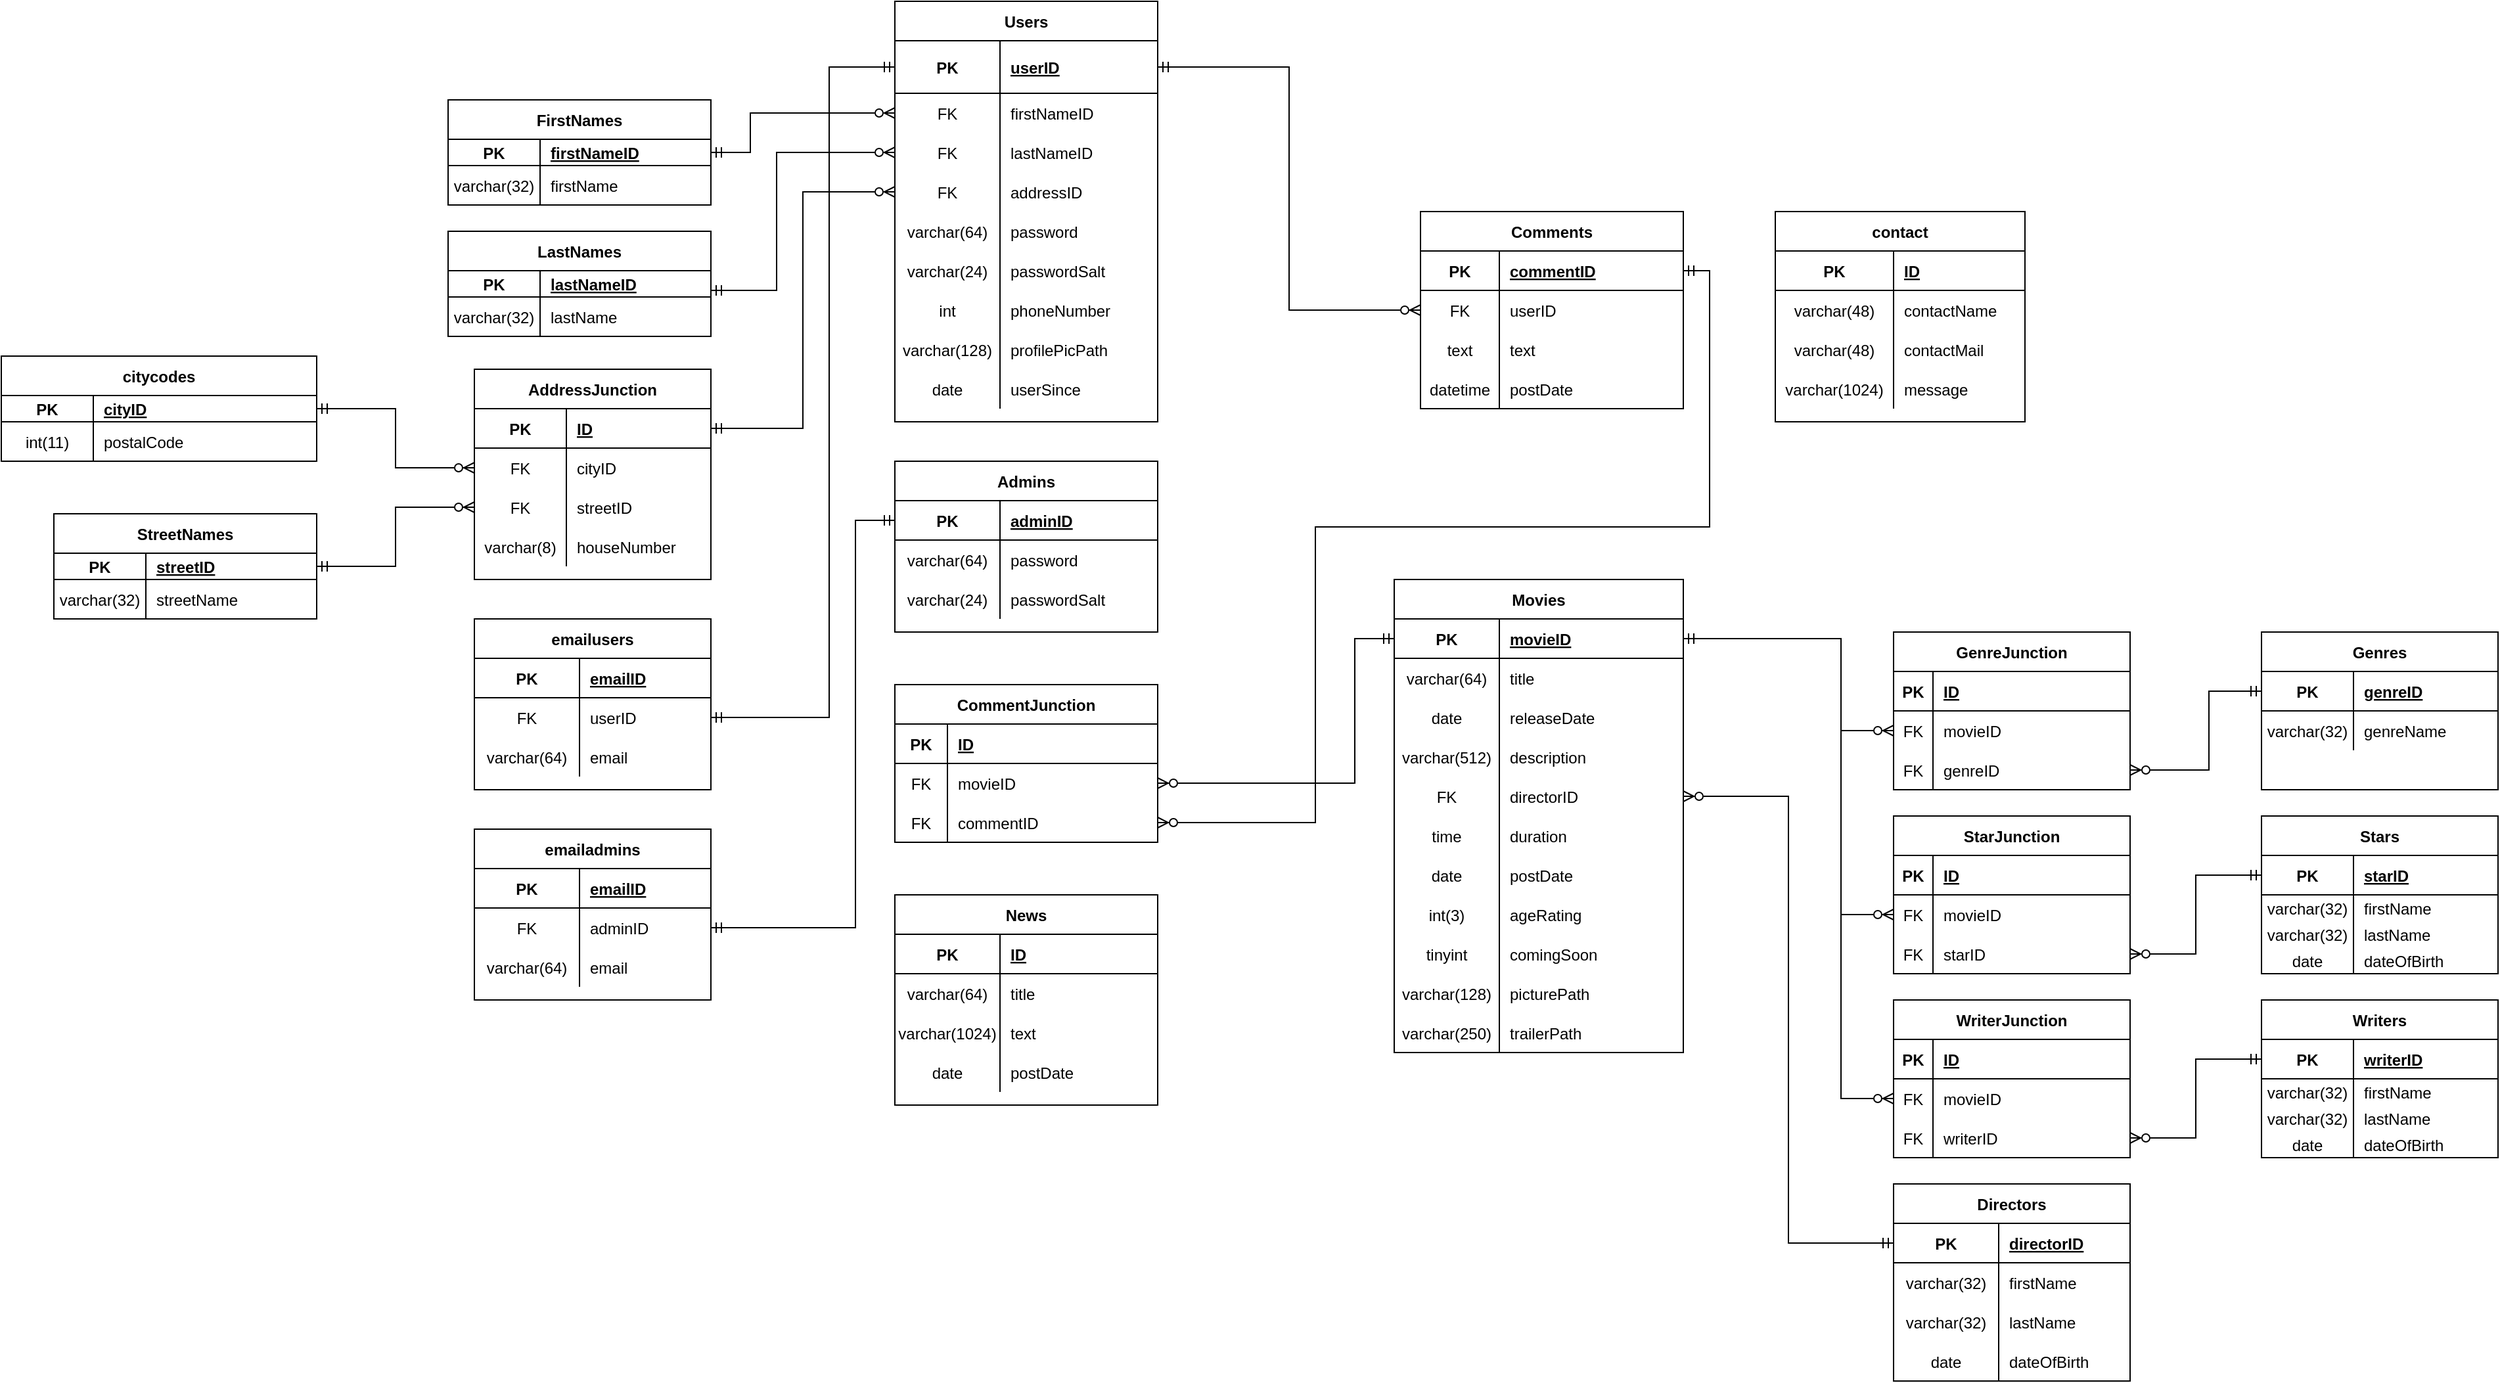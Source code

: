 <mxfile version="14.5.1" type="device"><diagram id="R2lEEEUBdFMjLlhIrx00" name="Page-1"><mxGraphModel dx="2438" dy="731" grid="1" gridSize="10" guides="1" tooltips="1" connect="1" arrows="1" fold="1" page="1" pageScale="1" pageWidth="850" pageHeight="1100" math="0" shadow="0" extFonts="Permanent Marker^https://fonts.googleapis.com/css?family=Permanent+Marker"><root><mxCell id="0"/><mxCell id="1" parent="0"/><mxCell id="nMNBnjTR2JIQNkcHj_Rx-1" value="Users" style="shape=table;startSize=30;container=1;collapsible=1;childLayout=tableLayout;fixedRows=1;rowLines=0;fontStyle=1;align=center;resizeLast=1;" parent="1" vertex="1"><mxGeometry y="25" width="200" height="320" as="geometry"/></mxCell><mxCell id="nMNBnjTR2JIQNkcHj_Rx-2" value="" style="shape=partialRectangle;collapsible=0;dropTarget=0;pointerEvents=0;fillColor=none;top=0;left=0;bottom=1;right=0;points=[[0,0.5],[1,0.5]];portConstraint=eastwest;" parent="nMNBnjTR2JIQNkcHj_Rx-1" vertex="1"><mxGeometry y="30" width="200" height="40" as="geometry"/></mxCell><mxCell id="nMNBnjTR2JIQNkcHj_Rx-3" value="PK" style="shape=partialRectangle;connectable=0;fillColor=none;top=0;left=0;bottom=0;right=0;fontStyle=1;overflow=hidden;" parent="nMNBnjTR2JIQNkcHj_Rx-2" vertex="1"><mxGeometry width="80" height="40" as="geometry"/></mxCell><mxCell id="nMNBnjTR2JIQNkcHj_Rx-4" value="userID" style="shape=partialRectangle;connectable=0;fillColor=none;top=0;left=0;bottom=0;right=0;align=left;spacingLeft=6;fontStyle=5;overflow=hidden;" parent="nMNBnjTR2JIQNkcHj_Rx-2" vertex="1"><mxGeometry x="80" width="120" height="40" as="geometry"/></mxCell><mxCell id="nMNBnjTR2JIQNkcHj_Rx-5" value="" style="shape=partialRectangle;collapsible=0;dropTarget=0;pointerEvents=0;fillColor=none;top=0;left=0;bottom=0;right=0;points=[[0,0.5],[1,0.5]];portConstraint=eastwest;" parent="nMNBnjTR2JIQNkcHj_Rx-1" vertex="1"><mxGeometry y="70" width="200" height="30" as="geometry"/></mxCell><mxCell id="nMNBnjTR2JIQNkcHj_Rx-6" value="FK" style="shape=partialRectangle;connectable=0;fillColor=none;top=0;left=0;bottom=0;right=0;editable=1;overflow=hidden;" parent="nMNBnjTR2JIQNkcHj_Rx-5" vertex="1"><mxGeometry width="80" height="30" as="geometry"/></mxCell><mxCell id="nMNBnjTR2JIQNkcHj_Rx-7" value="firstNameID" style="shape=partialRectangle;connectable=0;fillColor=none;top=0;left=0;bottom=0;right=0;align=left;spacingLeft=6;overflow=hidden;" parent="nMNBnjTR2JIQNkcHj_Rx-5" vertex="1"><mxGeometry x="80" width="120" height="30" as="geometry"/></mxCell><mxCell id="3HFS994KgyDE3y9r2O1v-63" value="" style="shape=partialRectangle;collapsible=0;dropTarget=0;pointerEvents=0;fillColor=none;top=0;left=0;bottom=0;right=0;points=[[0,0.5],[1,0.5]];portConstraint=eastwest;" parent="nMNBnjTR2JIQNkcHj_Rx-1" vertex="1"><mxGeometry y="100" width="200" height="30" as="geometry"/></mxCell><mxCell id="3HFS994KgyDE3y9r2O1v-64" value="FK" style="shape=partialRectangle;connectable=0;fillColor=none;top=0;left=0;bottom=0;right=0;fontStyle=0;overflow=hidden;" parent="3HFS994KgyDE3y9r2O1v-63" vertex="1"><mxGeometry width="80" height="30" as="geometry"/></mxCell><mxCell id="3HFS994KgyDE3y9r2O1v-65" value="lastNameID" style="shape=partialRectangle;connectable=0;fillColor=none;top=0;left=0;bottom=0;right=0;align=left;spacingLeft=6;fontStyle=0;overflow=hidden;" parent="3HFS994KgyDE3y9r2O1v-63" vertex="1"><mxGeometry x="80" width="120" height="30" as="geometry"/></mxCell><mxCell id="3HFS994KgyDE3y9r2O1v-68" value="" style="shape=partialRectangle;collapsible=0;dropTarget=0;pointerEvents=0;fillColor=none;top=0;left=0;bottom=0;right=0;points=[[0,0.5],[1,0.5]];portConstraint=eastwest;" parent="nMNBnjTR2JIQNkcHj_Rx-1" vertex="1"><mxGeometry y="130" width="200" height="30" as="geometry"/></mxCell><mxCell id="3HFS994KgyDE3y9r2O1v-69" value="FK" style="shape=partialRectangle;connectable=0;fillColor=none;top=0;left=0;bottom=0;right=0;fontStyle=0;overflow=hidden;" parent="3HFS994KgyDE3y9r2O1v-68" vertex="1"><mxGeometry width="80" height="30" as="geometry"/></mxCell><mxCell id="3HFS994KgyDE3y9r2O1v-70" value="addressID" style="shape=partialRectangle;connectable=0;fillColor=none;top=0;left=0;bottom=0;right=0;align=left;spacingLeft=6;fontStyle=0;overflow=hidden;" parent="3HFS994KgyDE3y9r2O1v-68" vertex="1"><mxGeometry x="80" width="120" height="30" as="geometry"/></mxCell><mxCell id="nMNBnjTR2JIQNkcHj_Rx-8" value="" style="shape=partialRectangle;collapsible=0;dropTarget=0;pointerEvents=0;fillColor=none;top=0;left=0;bottom=0;right=0;points=[[0,0.5],[1,0.5]];portConstraint=eastwest;" parent="nMNBnjTR2JIQNkcHj_Rx-1" vertex="1"><mxGeometry y="160" width="200" height="30" as="geometry"/></mxCell><mxCell id="nMNBnjTR2JIQNkcHj_Rx-9" value="varchar(64)" style="shape=partialRectangle;connectable=0;fillColor=none;top=0;left=0;bottom=0;right=0;editable=1;overflow=hidden;" parent="nMNBnjTR2JIQNkcHj_Rx-8" vertex="1"><mxGeometry width="80" height="30" as="geometry"/></mxCell><mxCell id="nMNBnjTR2JIQNkcHj_Rx-10" value="password" style="shape=partialRectangle;connectable=0;fillColor=none;top=0;left=0;bottom=0;right=0;align=left;spacingLeft=6;overflow=hidden;" parent="nMNBnjTR2JIQNkcHj_Rx-8" vertex="1"><mxGeometry x="80" width="120" height="30" as="geometry"/></mxCell><mxCell id="I_xBtYQPh31bcCsBqdls-13" value="" style="shape=partialRectangle;collapsible=0;dropTarget=0;pointerEvents=0;fillColor=none;top=0;left=0;bottom=0;right=0;points=[[0,0.5],[1,0.5]];portConstraint=eastwest;" parent="nMNBnjTR2JIQNkcHj_Rx-1" vertex="1"><mxGeometry y="190" width="200" height="30" as="geometry"/></mxCell><mxCell id="I_xBtYQPh31bcCsBqdls-14" value="varchar(24)" style="shape=partialRectangle;connectable=0;fillColor=none;top=0;left=0;bottom=0;right=0;fontStyle=0;overflow=hidden;" parent="I_xBtYQPh31bcCsBqdls-13" vertex="1"><mxGeometry width="80" height="30" as="geometry"/></mxCell><mxCell id="I_xBtYQPh31bcCsBqdls-15" value="passwordSalt" style="shape=partialRectangle;connectable=0;fillColor=none;top=0;left=0;bottom=0;right=0;align=left;spacingLeft=6;fontStyle=0;overflow=hidden;" parent="I_xBtYQPh31bcCsBqdls-13" vertex="1"><mxGeometry x="80" width="120" height="30" as="geometry"/></mxCell><mxCell id="3HFS994KgyDE3y9r2O1v-78" value="" style="shape=partialRectangle;collapsible=0;dropTarget=0;pointerEvents=0;fillColor=none;top=0;left=0;bottom=0;right=0;points=[[0,0.5],[1,0.5]];portConstraint=eastwest;" parent="nMNBnjTR2JIQNkcHj_Rx-1" vertex="1"><mxGeometry y="220" width="200" height="30" as="geometry"/></mxCell><mxCell id="3HFS994KgyDE3y9r2O1v-79" value="int" style="shape=partialRectangle;connectable=0;fillColor=none;top=0;left=0;bottom=0;right=0;fontStyle=0;overflow=hidden;" parent="3HFS994KgyDE3y9r2O1v-78" vertex="1"><mxGeometry width="80" height="30" as="geometry"/></mxCell><mxCell id="3HFS994KgyDE3y9r2O1v-80" value="phoneNumber" style="shape=partialRectangle;connectable=0;fillColor=none;top=0;left=0;bottom=0;right=0;align=left;spacingLeft=6;fontStyle=0;overflow=hidden;" parent="3HFS994KgyDE3y9r2O1v-78" vertex="1"><mxGeometry x="80" width="120" height="30" as="geometry"/></mxCell><mxCell id="3HFS994KgyDE3y9r2O1v-84" value="" style="shape=partialRectangle;collapsible=0;dropTarget=0;pointerEvents=0;fillColor=none;top=0;left=0;bottom=0;right=0;points=[[0,0.5],[1,0.5]];portConstraint=eastwest;" parent="nMNBnjTR2JIQNkcHj_Rx-1" vertex="1"><mxGeometry y="250" width="200" height="30" as="geometry"/></mxCell><mxCell id="3HFS994KgyDE3y9r2O1v-85" value="varchar(128)" style="shape=partialRectangle;connectable=0;fillColor=none;top=0;left=0;bottom=0;right=0;fontStyle=0;overflow=hidden;" parent="3HFS994KgyDE3y9r2O1v-84" vertex="1"><mxGeometry width="80" height="30" as="geometry"/></mxCell><mxCell id="3HFS994KgyDE3y9r2O1v-86" value="profilePicPath" style="shape=partialRectangle;connectable=0;fillColor=none;top=0;left=0;bottom=0;right=0;align=left;spacingLeft=6;fontStyle=0;overflow=hidden;" parent="3HFS994KgyDE3y9r2O1v-84" vertex="1"><mxGeometry x="80" width="120" height="30" as="geometry"/></mxCell><mxCell id="3HFS994KgyDE3y9r2O1v-75" value="" style="shape=partialRectangle;collapsible=0;dropTarget=0;pointerEvents=0;fillColor=none;top=0;left=0;bottom=0;right=0;points=[[0,0.5],[1,0.5]];portConstraint=eastwest;" parent="nMNBnjTR2JIQNkcHj_Rx-1" vertex="1"><mxGeometry y="280" width="200" height="30" as="geometry"/></mxCell><mxCell id="3HFS994KgyDE3y9r2O1v-76" value="date" style="shape=partialRectangle;connectable=0;fillColor=none;top=0;left=0;bottom=0;right=0;fontStyle=0;overflow=hidden;" parent="3HFS994KgyDE3y9r2O1v-75" vertex="1"><mxGeometry width="80" height="30" as="geometry"/></mxCell><mxCell id="3HFS994KgyDE3y9r2O1v-77" value="userSince" style="shape=partialRectangle;connectable=0;fillColor=none;top=0;left=0;bottom=0;right=0;align=left;spacingLeft=6;fontStyle=0;overflow=hidden;" parent="3HFS994KgyDE3y9r2O1v-75" vertex="1"><mxGeometry x="80" width="120" height="30" as="geometry"/></mxCell><mxCell id="nMNBnjTR2JIQNkcHj_Rx-14" value="Movies" style="shape=table;startSize=30;container=1;collapsible=1;childLayout=tableLayout;fixedRows=1;rowLines=0;fontStyle=1;align=center;resizeLast=1;" parent="1" vertex="1"><mxGeometry x="380" y="465" width="220" height="360" as="geometry"/></mxCell><mxCell id="nMNBnjTR2JIQNkcHj_Rx-15" value="" style="shape=partialRectangle;collapsible=0;dropTarget=0;pointerEvents=0;fillColor=none;top=0;left=0;bottom=1;right=0;points=[[0,0.5],[1,0.5]];portConstraint=eastwest;" parent="nMNBnjTR2JIQNkcHj_Rx-14" vertex="1"><mxGeometry y="30" width="220" height="30" as="geometry"/></mxCell><mxCell id="nMNBnjTR2JIQNkcHj_Rx-16" value="PK" style="shape=partialRectangle;connectable=0;fillColor=none;top=0;left=0;bottom=0;right=0;fontStyle=1;overflow=hidden;" parent="nMNBnjTR2JIQNkcHj_Rx-15" vertex="1"><mxGeometry width="80" height="30" as="geometry"/></mxCell><mxCell id="nMNBnjTR2JIQNkcHj_Rx-17" value="movieID" style="shape=partialRectangle;connectable=0;fillColor=none;top=0;left=0;bottom=0;right=0;align=left;spacingLeft=6;fontStyle=5;overflow=hidden;" parent="nMNBnjTR2JIQNkcHj_Rx-15" vertex="1"><mxGeometry x="80" width="140" height="30" as="geometry"/></mxCell><mxCell id="nMNBnjTR2JIQNkcHj_Rx-18" value="" style="shape=partialRectangle;collapsible=0;dropTarget=0;pointerEvents=0;fillColor=none;top=0;left=0;bottom=0;right=0;points=[[0,0.5],[1,0.5]];portConstraint=eastwest;" parent="nMNBnjTR2JIQNkcHj_Rx-14" vertex="1"><mxGeometry y="60" width="220" height="30" as="geometry"/></mxCell><mxCell id="nMNBnjTR2JIQNkcHj_Rx-19" value="varchar(64)" style="shape=partialRectangle;connectable=0;fillColor=none;top=0;left=0;bottom=0;right=0;editable=1;overflow=hidden;" parent="nMNBnjTR2JIQNkcHj_Rx-18" vertex="1"><mxGeometry width="80" height="30" as="geometry"/></mxCell><mxCell id="nMNBnjTR2JIQNkcHj_Rx-20" value="title" style="shape=partialRectangle;connectable=0;fillColor=none;top=0;left=0;bottom=0;right=0;align=left;spacingLeft=6;overflow=hidden;" parent="nMNBnjTR2JIQNkcHj_Rx-18" vertex="1"><mxGeometry x="80" width="140" height="30" as="geometry"/></mxCell><mxCell id="nMNBnjTR2JIQNkcHj_Rx-21" value="" style="shape=partialRectangle;collapsible=0;dropTarget=0;pointerEvents=0;fillColor=none;top=0;left=0;bottom=0;right=0;points=[[0,0.5],[1,0.5]];portConstraint=eastwest;" parent="nMNBnjTR2JIQNkcHj_Rx-14" vertex="1"><mxGeometry y="90" width="220" height="30" as="geometry"/></mxCell><mxCell id="nMNBnjTR2JIQNkcHj_Rx-22" value="date" style="shape=partialRectangle;connectable=0;fillColor=none;top=0;left=0;bottom=0;right=0;editable=1;overflow=hidden;" parent="nMNBnjTR2JIQNkcHj_Rx-21" vertex="1"><mxGeometry width="80" height="30" as="geometry"/></mxCell><mxCell id="nMNBnjTR2JIQNkcHj_Rx-23" value="releaseDate" style="shape=partialRectangle;connectable=0;fillColor=none;top=0;left=0;bottom=0;right=0;align=left;spacingLeft=6;overflow=hidden;" parent="nMNBnjTR2JIQNkcHj_Rx-21" vertex="1"><mxGeometry x="80" width="140" height="30" as="geometry"/></mxCell><mxCell id="nMNBnjTR2JIQNkcHj_Rx-24" value="" style="shape=partialRectangle;collapsible=0;dropTarget=0;pointerEvents=0;fillColor=none;top=0;left=0;bottom=0;right=0;points=[[0,0.5],[1,0.5]];portConstraint=eastwest;" parent="nMNBnjTR2JIQNkcHj_Rx-14" vertex="1"><mxGeometry y="120" width="220" height="30" as="geometry"/></mxCell><mxCell id="nMNBnjTR2JIQNkcHj_Rx-25" value="varchar(512)" style="shape=partialRectangle;connectable=0;fillColor=none;top=0;left=0;bottom=0;right=0;editable=1;overflow=hidden;" parent="nMNBnjTR2JIQNkcHj_Rx-24" vertex="1"><mxGeometry width="80" height="30" as="geometry"/></mxCell><mxCell id="nMNBnjTR2JIQNkcHj_Rx-26" value="description" style="shape=partialRectangle;connectable=0;fillColor=none;top=0;left=0;bottom=0;right=0;align=left;spacingLeft=6;overflow=hidden;" parent="nMNBnjTR2JIQNkcHj_Rx-24" vertex="1"><mxGeometry x="80" width="140" height="30" as="geometry"/></mxCell><mxCell id="khvKapDwJQRPR5wDbSqp-39" value="" style="shape=partialRectangle;collapsible=0;dropTarget=0;pointerEvents=0;fillColor=none;top=0;left=0;bottom=0;right=0;points=[[0,0.5],[1,0.5]];portConstraint=eastwest;" parent="nMNBnjTR2JIQNkcHj_Rx-14" vertex="1"><mxGeometry y="150" width="220" height="30" as="geometry"/></mxCell><mxCell id="khvKapDwJQRPR5wDbSqp-40" value="FK" style="shape=partialRectangle;connectable=0;fillColor=none;top=0;left=0;bottom=0;right=0;fontStyle=0;overflow=hidden;" parent="khvKapDwJQRPR5wDbSqp-39" vertex="1"><mxGeometry width="80" height="30" as="geometry"/></mxCell><mxCell id="khvKapDwJQRPR5wDbSqp-41" value="directorID" style="shape=partialRectangle;connectable=0;fillColor=none;top=0;left=0;bottom=0;right=0;align=left;spacingLeft=6;fontStyle=0;overflow=hidden;" parent="khvKapDwJQRPR5wDbSqp-39" vertex="1"><mxGeometry x="80" width="140" height="30" as="geometry"/></mxCell><mxCell id="khvKapDwJQRPR5wDbSqp-56" value="" style="shape=partialRectangle;collapsible=0;dropTarget=0;pointerEvents=0;fillColor=none;top=0;left=0;bottom=0;right=0;points=[[0,0.5],[1,0.5]];portConstraint=eastwest;" parent="nMNBnjTR2JIQNkcHj_Rx-14" vertex="1"><mxGeometry y="180" width="220" height="30" as="geometry"/></mxCell><mxCell id="khvKapDwJQRPR5wDbSqp-57" value="time" style="shape=partialRectangle;connectable=0;fillColor=none;top=0;left=0;bottom=0;right=0;fontStyle=0;overflow=hidden;" parent="khvKapDwJQRPR5wDbSqp-56" vertex="1"><mxGeometry width="80" height="30" as="geometry"/></mxCell><mxCell id="khvKapDwJQRPR5wDbSqp-58" value="duration" style="shape=partialRectangle;connectable=0;fillColor=none;top=0;left=0;bottom=0;right=0;align=left;spacingLeft=6;fontStyle=0;overflow=hidden;" parent="khvKapDwJQRPR5wDbSqp-56" vertex="1"><mxGeometry x="80" width="140" height="30" as="geometry"/></mxCell><mxCell id="khvKapDwJQRPR5wDbSqp-116" value="" style="shape=partialRectangle;collapsible=0;dropTarget=0;pointerEvents=0;fillColor=none;top=0;left=0;bottom=0;right=0;points=[[0,0.5],[1,0.5]];portConstraint=eastwest;" parent="nMNBnjTR2JIQNkcHj_Rx-14" vertex="1"><mxGeometry y="210" width="220" height="30" as="geometry"/></mxCell><mxCell id="khvKapDwJQRPR5wDbSqp-117" value="date" style="shape=partialRectangle;connectable=0;fillColor=none;top=0;left=0;bottom=0;right=0;fontStyle=0;overflow=hidden;" parent="khvKapDwJQRPR5wDbSqp-116" vertex="1"><mxGeometry width="80" height="30" as="geometry"/></mxCell><mxCell id="khvKapDwJQRPR5wDbSqp-118" value="postDate" style="shape=partialRectangle;connectable=0;fillColor=none;top=0;left=0;bottom=0;right=0;align=left;spacingLeft=6;fontStyle=0;overflow=hidden;" parent="khvKapDwJQRPR5wDbSqp-116" vertex="1"><mxGeometry x="80" width="140" height="30" as="geometry"/></mxCell><mxCell id="khvKapDwJQRPR5wDbSqp-239" value="" style="shape=partialRectangle;collapsible=0;dropTarget=0;pointerEvents=0;fillColor=none;top=0;left=0;bottom=0;right=0;points=[[0,0.5],[1,0.5]];portConstraint=eastwest;" parent="nMNBnjTR2JIQNkcHj_Rx-14" vertex="1"><mxGeometry y="240" width="220" height="30" as="geometry"/></mxCell><mxCell id="khvKapDwJQRPR5wDbSqp-240" value="int(3)" style="shape=partialRectangle;connectable=0;fillColor=none;top=0;left=0;bottom=0;right=0;fontStyle=0;overflow=hidden;" parent="khvKapDwJQRPR5wDbSqp-239" vertex="1"><mxGeometry width="80" height="30" as="geometry"/></mxCell><mxCell id="khvKapDwJQRPR5wDbSqp-241" value="ageRating" style="shape=partialRectangle;connectable=0;fillColor=none;top=0;left=0;bottom=0;right=0;align=left;spacingLeft=6;fontStyle=0;overflow=hidden;" parent="khvKapDwJQRPR5wDbSqp-239" vertex="1"><mxGeometry x="80" width="140" height="30" as="geometry"/></mxCell><mxCell id="khvKapDwJQRPR5wDbSqp-245" value="" style="shape=partialRectangle;collapsible=0;dropTarget=0;pointerEvents=0;fillColor=none;top=0;left=0;bottom=0;right=0;points=[[0,0.5],[1,0.5]];portConstraint=eastwest;" parent="nMNBnjTR2JIQNkcHj_Rx-14" vertex="1"><mxGeometry y="270" width="220" height="30" as="geometry"/></mxCell><mxCell id="khvKapDwJQRPR5wDbSqp-246" value="tinyint" style="shape=partialRectangle;connectable=0;fillColor=none;top=0;left=0;bottom=0;right=0;fontStyle=0;overflow=hidden;" parent="khvKapDwJQRPR5wDbSqp-245" vertex="1"><mxGeometry width="80" height="30" as="geometry"/></mxCell><mxCell id="khvKapDwJQRPR5wDbSqp-247" value="comingSoon" style="shape=partialRectangle;connectable=0;fillColor=none;top=0;left=0;bottom=0;right=0;align=left;spacingLeft=6;fontStyle=0;overflow=hidden;" parent="khvKapDwJQRPR5wDbSqp-245" vertex="1"><mxGeometry x="80" width="140" height="30" as="geometry"/></mxCell><mxCell id="dhKz2d7WvzUe5BqJ2KDc-1" value="" style="shape=partialRectangle;collapsible=0;dropTarget=0;pointerEvents=0;fillColor=none;top=0;left=0;bottom=0;right=0;points=[[0,0.5],[1,0.5]];portConstraint=eastwest;" parent="nMNBnjTR2JIQNkcHj_Rx-14" vertex="1"><mxGeometry y="300" width="220" height="30" as="geometry"/></mxCell><mxCell id="dhKz2d7WvzUe5BqJ2KDc-2" value="varchar(128)" style="shape=partialRectangle;connectable=0;fillColor=none;top=0;left=0;bottom=0;right=0;fontStyle=0;overflow=hidden;" parent="dhKz2d7WvzUe5BqJ2KDc-1" vertex="1"><mxGeometry width="80" height="30" as="geometry"/></mxCell><mxCell id="dhKz2d7WvzUe5BqJ2KDc-3" value="picturePath" style="shape=partialRectangle;connectable=0;fillColor=none;top=0;left=0;bottom=0;right=0;align=left;spacingLeft=6;fontStyle=0;overflow=hidden;" parent="dhKz2d7WvzUe5BqJ2KDc-1" vertex="1"><mxGeometry x="80" width="140" height="30" as="geometry"/></mxCell><mxCell id="I_xBtYQPh31bcCsBqdls-10" value="" style="shape=partialRectangle;collapsible=0;dropTarget=0;pointerEvents=0;fillColor=none;top=0;left=0;bottom=0;right=0;points=[[0,0.5],[1,0.5]];portConstraint=eastwest;" parent="nMNBnjTR2JIQNkcHj_Rx-14" vertex="1"><mxGeometry y="330" width="220" height="30" as="geometry"/></mxCell><mxCell id="I_xBtYQPh31bcCsBqdls-11" value="varchar(250)" style="shape=partialRectangle;connectable=0;fillColor=none;top=0;left=0;bottom=0;right=0;fontStyle=0;overflow=hidden;" parent="I_xBtYQPh31bcCsBqdls-10" vertex="1"><mxGeometry width="80" height="30" as="geometry"/></mxCell><mxCell id="I_xBtYQPh31bcCsBqdls-12" value="trailerPath" style="shape=partialRectangle;connectable=0;fillColor=none;top=0;left=0;bottom=0;right=0;align=left;spacingLeft=6;fontStyle=0;overflow=hidden;" parent="I_xBtYQPh31bcCsBqdls-10" vertex="1"><mxGeometry x="80" width="140" height="30" as="geometry"/></mxCell><mxCell id="nMNBnjTR2JIQNkcHj_Rx-27" value="Comments" style="shape=table;startSize=30;container=1;collapsible=1;childLayout=tableLayout;fixedRows=1;rowLines=0;fontStyle=1;align=center;resizeLast=1;" parent="1" vertex="1"><mxGeometry x="400" y="185" width="200" height="150" as="geometry"/></mxCell><mxCell id="nMNBnjTR2JIQNkcHj_Rx-28" value="" style="shape=partialRectangle;collapsible=0;dropTarget=0;pointerEvents=0;fillColor=none;top=0;left=0;bottom=1;right=0;points=[[0,0.5],[1,0.5]];portConstraint=eastwest;" parent="nMNBnjTR2JIQNkcHj_Rx-27" vertex="1"><mxGeometry y="30" width="200" height="30" as="geometry"/></mxCell><mxCell id="nMNBnjTR2JIQNkcHj_Rx-29" value="PK" style="shape=partialRectangle;connectable=0;fillColor=none;top=0;left=0;bottom=0;right=0;fontStyle=1;overflow=hidden;" parent="nMNBnjTR2JIQNkcHj_Rx-28" vertex="1"><mxGeometry width="60" height="30" as="geometry"/></mxCell><mxCell id="nMNBnjTR2JIQNkcHj_Rx-30" value="commentID" style="shape=partialRectangle;connectable=0;fillColor=none;top=0;left=0;bottom=0;right=0;align=left;spacingLeft=6;fontStyle=5;overflow=hidden;" parent="nMNBnjTR2JIQNkcHj_Rx-28" vertex="1"><mxGeometry x="60" width="140" height="30" as="geometry"/></mxCell><mxCell id="nMNBnjTR2JIQNkcHj_Rx-31" value="" style="shape=partialRectangle;collapsible=0;dropTarget=0;pointerEvents=0;fillColor=none;top=0;left=0;bottom=0;right=0;points=[[0,0.5],[1,0.5]];portConstraint=eastwest;" parent="nMNBnjTR2JIQNkcHj_Rx-27" vertex="1"><mxGeometry y="60" width="200" height="30" as="geometry"/></mxCell><mxCell id="nMNBnjTR2JIQNkcHj_Rx-32" value="FK" style="shape=partialRectangle;connectable=0;fillColor=none;top=0;left=0;bottom=0;right=0;editable=1;overflow=hidden;" parent="nMNBnjTR2JIQNkcHj_Rx-31" vertex="1"><mxGeometry width="60" height="30" as="geometry"/></mxCell><mxCell id="nMNBnjTR2JIQNkcHj_Rx-33" value="userID" style="shape=partialRectangle;connectable=0;fillColor=none;top=0;left=0;bottom=0;right=0;align=left;spacingLeft=6;overflow=hidden;" parent="nMNBnjTR2JIQNkcHj_Rx-31" vertex="1"><mxGeometry x="60" width="140" height="30" as="geometry"/></mxCell><mxCell id="nMNBnjTR2JIQNkcHj_Rx-34" value="" style="shape=partialRectangle;collapsible=0;dropTarget=0;pointerEvents=0;fillColor=none;top=0;left=0;bottom=0;right=0;points=[[0,0.5],[1,0.5]];portConstraint=eastwest;" parent="nMNBnjTR2JIQNkcHj_Rx-27" vertex="1"><mxGeometry y="90" width="200" height="30" as="geometry"/></mxCell><mxCell id="nMNBnjTR2JIQNkcHj_Rx-35" value="text" style="shape=partialRectangle;connectable=0;fillColor=none;top=0;left=0;bottom=0;right=0;editable=1;overflow=hidden;" parent="nMNBnjTR2JIQNkcHj_Rx-34" vertex="1"><mxGeometry width="60" height="30" as="geometry"/></mxCell><mxCell id="nMNBnjTR2JIQNkcHj_Rx-36" value="text" style="shape=partialRectangle;connectable=0;fillColor=none;top=0;left=0;bottom=0;right=0;align=left;spacingLeft=6;overflow=hidden;" parent="nMNBnjTR2JIQNkcHj_Rx-34" vertex="1"><mxGeometry x="60" width="140" height="30" as="geometry"/></mxCell><mxCell id="khvKapDwJQRPR5wDbSqp-110" value="" style="shape=partialRectangle;collapsible=0;dropTarget=0;pointerEvents=0;fillColor=none;top=0;left=0;bottom=0;right=0;points=[[0,0.5],[1,0.5]];portConstraint=eastwest;" parent="nMNBnjTR2JIQNkcHj_Rx-27" vertex="1"><mxGeometry y="120" width="200" height="30" as="geometry"/></mxCell><mxCell id="khvKapDwJQRPR5wDbSqp-111" value="datetime" style="shape=partialRectangle;connectable=0;fillColor=none;top=0;left=0;bottom=0;right=0;fontStyle=0;overflow=hidden;" parent="khvKapDwJQRPR5wDbSqp-110" vertex="1"><mxGeometry width="60" height="30" as="geometry"/></mxCell><mxCell id="khvKapDwJQRPR5wDbSqp-112" value="postDate" style="shape=partialRectangle;connectable=0;fillColor=none;top=0;left=0;bottom=0;right=0;align=left;spacingLeft=6;fontStyle=0;overflow=hidden;" parent="khvKapDwJQRPR5wDbSqp-110" vertex="1"><mxGeometry x="60" width="140" height="30" as="geometry"/></mxCell><mxCell id="nMNBnjTR2JIQNkcHj_Rx-40" style="edgeStyle=orthogonalEdgeStyle;rounded=0;orthogonalLoop=1;jettySize=auto;html=1;exitX=1;exitY=0.5;exitDx=0;exitDy=0;entryX=0;entryY=0.5;entryDx=0;entryDy=0;endArrow=ERzeroToMany;endFill=1;startArrow=ERmandOne;startFill=0;" parent="1" source="nMNBnjTR2JIQNkcHj_Rx-2" target="nMNBnjTR2JIQNkcHj_Rx-31" edge="1"><mxGeometry relative="1" as="geometry"><Array as="points"><mxPoint x="300" y="75"/><mxPoint x="300" y="260"/></Array></mxGeometry></mxCell><mxCell id="khvKapDwJQRPR5wDbSqp-7" value="" style="shape=partialRectangle;connectable=0;fillColor=none;top=0;left=0;bottom=0;right=0;editable=1;overflow=hidden;" parent="1" vertex="1"><mxGeometry x="400" y="415" width="30" height="30" as="geometry"/></mxCell><mxCell id="khvKapDwJQRPR5wDbSqp-9" value="contact" style="shape=table;startSize=30;container=1;collapsible=1;childLayout=tableLayout;fixedRows=1;rowLines=0;fontStyle=1;align=center;resizeLast=1;" parent="1" vertex="1"><mxGeometry x="670" y="185" width="190" height="160" as="geometry"/></mxCell><mxCell id="khvKapDwJQRPR5wDbSqp-10" value="" style="shape=partialRectangle;collapsible=0;dropTarget=0;pointerEvents=0;fillColor=none;top=0;left=0;bottom=1;right=0;points=[[0,0.5],[1,0.5]];portConstraint=eastwest;" parent="khvKapDwJQRPR5wDbSqp-9" vertex="1"><mxGeometry y="30" width="190" height="30" as="geometry"/></mxCell><mxCell id="khvKapDwJQRPR5wDbSqp-11" value="PK" style="shape=partialRectangle;connectable=0;fillColor=none;top=0;left=0;bottom=0;right=0;fontStyle=1;overflow=hidden;" parent="khvKapDwJQRPR5wDbSqp-10" vertex="1"><mxGeometry width="90" height="30" as="geometry"/></mxCell><mxCell id="khvKapDwJQRPR5wDbSqp-12" value="ID" style="shape=partialRectangle;connectable=0;fillColor=none;top=0;left=0;bottom=0;right=0;align=left;spacingLeft=6;fontStyle=5;overflow=hidden;" parent="khvKapDwJQRPR5wDbSqp-10" vertex="1"><mxGeometry x="90" width="100" height="30" as="geometry"/></mxCell><mxCell id="khvKapDwJQRPR5wDbSqp-13" value="" style="shape=partialRectangle;collapsible=0;dropTarget=0;pointerEvents=0;fillColor=none;top=0;left=0;bottom=0;right=0;points=[[0,0.5],[1,0.5]];portConstraint=eastwest;" parent="khvKapDwJQRPR5wDbSqp-9" vertex="1"><mxGeometry y="60" width="190" height="30" as="geometry"/></mxCell><mxCell id="khvKapDwJQRPR5wDbSqp-14" value="varchar(48)" style="shape=partialRectangle;connectable=0;fillColor=none;top=0;left=0;bottom=0;right=0;editable=1;overflow=hidden;" parent="khvKapDwJQRPR5wDbSqp-13" vertex="1"><mxGeometry width="90" height="30" as="geometry"/></mxCell><mxCell id="khvKapDwJQRPR5wDbSqp-15" value="contactName" style="shape=partialRectangle;connectable=0;fillColor=none;top=0;left=0;bottom=0;right=0;align=left;spacingLeft=6;overflow=hidden;" parent="khvKapDwJQRPR5wDbSqp-13" vertex="1"><mxGeometry x="90" width="100" height="30" as="geometry"/></mxCell><mxCell id="khvKapDwJQRPR5wDbSqp-16" value="" style="shape=partialRectangle;collapsible=0;dropTarget=0;pointerEvents=0;fillColor=none;top=0;left=0;bottom=0;right=0;points=[[0,0.5],[1,0.5]];portConstraint=eastwest;" parent="khvKapDwJQRPR5wDbSqp-9" vertex="1"><mxGeometry y="90" width="190" height="30" as="geometry"/></mxCell><mxCell id="khvKapDwJQRPR5wDbSqp-17" value="varchar(48)" style="shape=partialRectangle;connectable=0;fillColor=none;top=0;left=0;bottom=0;right=0;editable=1;overflow=hidden;" parent="khvKapDwJQRPR5wDbSqp-16" vertex="1"><mxGeometry width="90" height="30" as="geometry"/></mxCell><mxCell id="khvKapDwJQRPR5wDbSqp-18" value="contactMail" style="shape=partialRectangle;connectable=0;fillColor=none;top=0;left=0;bottom=0;right=0;align=left;spacingLeft=6;overflow=hidden;" parent="khvKapDwJQRPR5wDbSqp-16" vertex="1"><mxGeometry x="90" width="100" height="30" as="geometry"/></mxCell><mxCell id="khvKapDwJQRPR5wDbSqp-19" value="" style="shape=partialRectangle;collapsible=0;dropTarget=0;pointerEvents=0;fillColor=none;top=0;left=0;bottom=0;right=0;points=[[0,0.5],[1,0.5]];portConstraint=eastwest;" parent="khvKapDwJQRPR5wDbSqp-9" vertex="1"><mxGeometry y="120" width="190" height="30" as="geometry"/></mxCell><mxCell id="khvKapDwJQRPR5wDbSqp-20" value="varchar(1024)" style="shape=partialRectangle;connectable=0;fillColor=none;top=0;left=0;bottom=0;right=0;editable=1;overflow=hidden;" parent="khvKapDwJQRPR5wDbSqp-19" vertex="1"><mxGeometry width="90" height="30" as="geometry"/></mxCell><mxCell id="khvKapDwJQRPR5wDbSqp-21" value="message" style="shape=partialRectangle;connectable=0;fillColor=none;top=0;left=0;bottom=0;right=0;align=left;spacingLeft=6;overflow=hidden;" parent="khvKapDwJQRPR5wDbSqp-19" vertex="1"><mxGeometry x="90" width="100" height="30" as="geometry"/></mxCell><mxCell id="khvKapDwJQRPR5wDbSqp-22" value="Directors" style="shape=table;startSize=30;container=1;collapsible=1;childLayout=tableLayout;fixedRows=1;rowLines=0;fontStyle=1;align=center;resizeLast=1;" parent="1" vertex="1"><mxGeometry x="760" y="925" width="180" height="150" as="geometry"/></mxCell><mxCell id="khvKapDwJQRPR5wDbSqp-23" value="" style="shape=partialRectangle;collapsible=0;dropTarget=0;pointerEvents=0;fillColor=none;top=0;left=0;bottom=1;right=0;points=[[0,0.5],[1,0.5]];portConstraint=eastwest;" parent="khvKapDwJQRPR5wDbSqp-22" vertex="1"><mxGeometry y="30" width="180" height="30" as="geometry"/></mxCell><mxCell id="khvKapDwJQRPR5wDbSqp-24" value="PK" style="shape=partialRectangle;connectable=0;fillColor=none;top=0;left=0;bottom=0;right=0;fontStyle=1;overflow=hidden;" parent="khvKapDwJQRPR5wDbSqp-23" vertex="1"><mxGeometry width="80" height="30" as="geometry"/></mxCell><mxCell id="khvKapDwJQRPR5wDbSqp-25" value="directorID" style="shape=partialRectangle;connectable=0;fillColor=none;top=0;left=0;bottom=0;right=0;align=left;spacingLeft=6;fontStyle=5;overflow=hidden;" parent="khvKapDwJQRPR5wDbSqp-23" vertex="1"><mxGeometry x="80" width="100" height="30" as="geometry"/></mxCell><mxCell id="khvKapDwJQRPR5wDbSqp-26" value="" style="shape=partialRectangle;collapsible=0;dropTarget=0;pointerEvents=0;fillColor=none;top=0;left=0;bottom=0;right=0;points=[[0,0.5],[1,0.5]];portConstraint=eastwest;" parent="khvKapDwJQRPR5wDbSqp-22" vertex="1"><mxGeometry y="60" width="180" height="30" as="geometry"/></mxCell><mxCell id="khvKapDwJQRPR5wDbSqp-27" value="varchar(32)" style="shape=partialRectangle;connectable=0;fillColor=none;top=0;left=0;bottom=0;right=0;editable=1;overflow=hidden;" parent="khvKapDwJQRPR5wDbSqp-26" vertex="1"><mxGeometry width="80" height="30" as="geometry"/></mxCell><mxCell id="khvKapDwJQRPR5wDbSqp-28" value="firstName" style="shape=partialRectangle;connectable=0;fillColor=none;top=0;left=0;bottom=0;right=0;align=left;spacingLeft=6;overflow=hidden;" parent="khvKapDwJQRPR5wDbSqp-26" vertex="1"><mxGeometry x="80" width="100" height="30" as="geometry"/></mxCell><mxCell id="khvKapDwJQRPR5wDbSqp-29" value="" style="shape=partialRectangle;collapsible=0;dropTarget=0;pointerEvents=0;fillColor=none;top=0;left=0;bottom=0;right=0;points=[[0,0.5],[1,0.5]];portConstraint=eastwest;" parent="khvKapDwJQRPR5wDbSqp-22" vertex="1"><mxGeometry y="90" width="180" height="30" as="geometry"/></mxCell><mxCell id="khvKapDwJQRPR5wDbSqp-30" value="varchar(32)" style="shape=partialRectangle;connectable=0;fillColor=none;top=0;left=0;bottom=0;right=0;editable=1;overflow=hidden;" parent="khvKapDwJQRPR5wDbSqp-29" vertex="1"><mxGeometry width="80" height="30" as="geometry"/></mxCell><mxCell id="khvKapDwJQRPR5wDbSqp-31" value="lastName" style="shape=partialRectangle;connectable=0;fillColor=none;top=0;left=0;bottom=0;right=0;align=left;spacingLeft=6;overflow=hidden;" parent="khvKapDwJQRPR5wDbSqp-29" vertex="1"><mxGeometry x="80" width="100" height="30" as="geometry"/></mxCell><mxCell id="khvKapDwJQRPR5wDbSqp-32" value="" style="shape=partialRectangle;collapsible=0;dropTarget=0;pointerEvents=0;fillColor=none;top=0;left=0;bottom=0;right=0;points=[[0,0.5],[1,0.5]];portConstraint=eastwest;" parent="khvKapDwJQRPR5wDbSqp-22" vertex="1"><mxGeometry y="120" width="180" height="30" as="geometry"/></mxCell><mxCell id="khvKapDwJQRPR5wDbSqp-33" value="date" style="shape=partialRectangle;connectable=0;fillColor=none;top=0;left=0;bottom=0;right=0;editable=1;overflow=hidden;" parent="khvKapDwJQRPR5wDbSqp-32" vertex="1"><mxGeometry width="80" height="30" as="geometry"/></mxCell><mxCell id="khvKapDwJQRPR5wDbSqp-34" value="dateOfBirth" style="shape=partialRectangle;connectable=0;fillColor=none;top=0;left=0;bottom=0;right=0;align=left;spacingLeft=6;overflow=hidden;" parent="khvKapDwJQRPR5wDbSqp-32" vertex="1"><mxGeometry x="80" width="100" height="30" as="geometry"/></mxCell><mxCell id="khvKapDwJQRPR5wDbSqp-42" style="edgeStyle=orthogonalEdgeStyle;rounded=0;orthogonalLoop=1;jettySize=auto;html=1;exitX=1;exitY=0.5;exitDx=0;exitDy=0;entryX=0;entryY=0.5;entryDx=0;entryDy=0;startArrow=ERzeroToMany;startFill=1;endArrow=ERmandOne;endFill=0;" parent="1" source="khvKapDwJQRPR5wDbSqp-39" target="khvKapDwJQRPR5wDbSqp-23" edge="1"><mxGeometry relative="1" as="geometry"/></mxCell><mxCell id="khvKapDwJQRPR5wDbSqp-43" value="News" style="shape=table;startSize=30;container=1;collapsible=1;childLayout=tableLayout;fixedRows=1;rowLines=0;fontStyle=1;align=center;resizeLast=1;" parent="1" vertex="1"><mxGeometry y="705" width="200" height="160" as="geometry"/></mxCell><mxCell id="khvKapDwJQRPR5wDbSqp-44" value="" style="shape=partialRectangle;collapsible=0;dropTarget=0;pointerEvents=0;fillColor=none;top=0;left=0;bottom=1;right=0;points=[[0,0.5],[1,0.5]];portConstraint=eastwest;" parent="khvKapDwJQRPR5wDbSqp-43" vertex="1"><mxGeometry y="30" width="200" height="30" as="geometry"/></mxCell><mxCell id="khvKapDwJQRPR5wDbSqp-45" value="PK" style="shape=partialRectangle;connectable=0;fillColor=none;top=0;left=0;bottom=0;right=0;fontStyle=1;overflow=hidden;" parent="khvKapDwJQRPR5wDbSqp-44" vertex="1"><mxGeometry width="80" height="30" as="geometry"/></mxCell><mxCell id="khvKapDwJQRPR5wDbSqp-46" value="ID" style="shape=partialRectangle;connectable=0;fillColor=none;top=0;left=0;bottom=0;right=0;align=left;spacingLeft=6;fontStyle=5;overflow=hidden;" parent="khvKapDwJQRPR5wDbSqp-44" vertex="1"><mxGeometry x="80" width="120" height="30" as="geometry"/></mxCell><mxCell id="khvKapDwJQRPR5wDbSqp-47" value="" style="shape=partialRectangle;collapsible=0;dropTarget=0;pointerEvents=0;fillColor=none;top=0;left=0;bottom=0;right=0;points=[[0,0.5],[1,0.5]];portConstraint=eastwest;" parent="khvKapDwJQRPR5wDbSqp-43" vertex="1"><mxGeometry y="60" width="200" height="30" as="geometry"/></mxCell><mxCell id="khvKapDwJQRPR5wDbSqp-48" value="varchar(64)" style="shape=partialRectangle;connectable=0;fillColor=none;top=0;left=0;bottom=0;right=0;editable=1;overflow=hidden;" parent="khvKapDwJQRPR5wDbSqp-47" vertex="1"><mxGeometry width="80" height="30" as="geometry"/></mxCell><mxCell id="khvKapDwJQRPR5wDbSqp-49" value="title" style="shape=partialRectangle;connectable=0;fillColor=none;top=0;left=0;bottom=0;right=0;align=left;spacingLeft=6;overflow=hidden;" parent="khvKapDwJQRPR5wDbSqp-47" vertex="1"><mxGeometry x="80" width="120" height="30" as="geometry"/></mxCell><mxCell id="khvKapDwJQRPR5wDbSqp-50" value="" style="shape=partialRectangle;collapsible=0;dropTarget=0;pointerEvents=0;fillColor=none;top=0;left=0;bottom=0;right=0;points=[[0,0.5],[1,0.5]];portConstraint=eastwest;" parent="khvKapDwJQRPR5wDbSqp-43" vertex="1"><mxGeometry y="90" width="200" height="30" as="geometry"/></mxCell><mxCell id="khvKapDwJQRPR5wDbSqp-51" value="varchar(1024)" style="shape=partialRectangle;connectable=0;fillColor=none;top=0;left=0;bottom=0;right=0;editable=1;overflow=hidden;" parent="khvKapDwJQRPR5wDbSqp-50" vertex="1"><mxGeometry width="80" height="30" as="geometry"/></mxCell><mxCell id="khvKapDwJQRPR5wDbSqp-52" value="text" style="shape=partialRectangle;connectable=0;fillColor=none;top=0;left=0;bottom=0;right=0;align=left;spacingLeft=6;overflow=hidden;" parent="khvKapDwJQRPR5wDbSqp-50" vertex="1"><mxGeometry x="80" width="120" height="30" as="geometry"/></mxCell><mxCell id="khvKapDwJQRPR5wDbSqp-53" value="" style="shape=partialRectangle;collapsible=0;dropTarget=0;pointerEvents=0;fillColor=none;top=0;left=0;bottom=0;right=0;points=[[0,0.5],[1,0.5]];portConstraint=eastwest;" parent="khvKapDwJQRPR5wDbSqp-43" vertex="1"><mxGeometry y="120" width="200" height="30" as="geometry"/></mxCell><mxCell id="khvKapDwJQRPR5wDbSqp-54" value="date" style="shape=partialRectangle;connectable=0;fillColor=none;top=0;left=0;bottom=0;right=0;editable=1;overflow=hidden;" parent="khvKapDwJQRPR5wDbSqp-53" vertex="1"><mxGeometry width="80" height="30" as="geometry"/></mxCell><mxCell id="khvKapDwJQRPR5wDbSqp-55" value="postDate" style="shape=partialRectangle;connectable=0;fillColor=none;top=0;left=0;bottom=0;right=0;align=left;spacingLeft=6;overflow=hidden;" parent="khvKapDwJQRPR5wDbSqp-53" vertex="1"><mxGeometry x="80" width="120" height="30" as="geometry"/></mxCell><mxCell id="khvKapDwJQRPR5wDbSqp-62" value="Genres" style="shape=table;startSize=30;container=1;collapsible=1;childLayout=tableLayout;fixedRows=1;rowLines=0;fontStyle=1;align=center;resizeLast=1;" parent="1" vertex="1"><mxGeometry x="1040" y="505" width="180" height="120" as="geometry"/></mxCell><mxCell id="khvKapDwJQRPR5wDbSqp-63" value="" style="shape=partialRectangle;collapsible=0;dropTarget=0;pointerEvents=0;fillColor=none;top=0;left=0;bottom=1;right=0;points=[[0,0.5],[1,0.5]];portConstraint=eastwest;" parent="khvKapDwJQRPR5wDbSqp-62" vertex="1"><mxGeometry y="30" width="180" height="30" as="geometry"/></mxCell><mxCell id="khvKapDwJQRPR5wDbSqp-64" value="PK" style="shape=partialRectangle;connectable=0;fillColor=none;top=0;left=0;bottom=0;right=0;fontStyle=1;overflow=hidden;" parent="khvKapDwJQRPR5wDbSqp-63" vertex="1"><mxGeometry width="70" height="30" as="geometry"/></mxCell><mxCell id="khvKapDwJQRPR5wDbSqp-65" value="genreID" style="shape=partialRectangle;connectable=0;fillColor=none;top=0;left=0;bottom=0;right=0;align=left;spacingLeft=6;fontStyle=5;overflow=hidden;" parent="khvKapDwJQRPR5wDbSqp-63" vertex="1"><mxGeometry x="70" width="110" height="30" as="geometry"/></mxCell><mxCell id="khvKapDwJQRPR5wDbSqp-66" value="" style="shape=partialRectangle;collapsible=0;dropTarget=0;pointerEvents=0;fillColor=none;top=0;left=0;bottom=0;right=0;points=[[0,0.5],[1,0.5]];portConstraint=eastwest;" parent="khvKapDwJQRPR5wDbSqp-62" vertex="1"><mxGeometry y="60" width="180" height="30" as="geometry"/></mxCell><mxCell id="khvKapDwJQRPR5wDbSqp-67" value="varchar(32)" style="shape=partialRectangle;connectable=0;fillColor=none;top=0;left=0;bottom=0;right=0;editable=1;overflow=hidden;" parent="khvKapDwJQRPR5wDbSqp-66" vertex="1"><mxGeometry width="70" height="30" as="geometry"/></mxCell><mxCell id="khvKapDwJQRPR5wDbSqp-68" value="genreName" style="shape=partialRectangle;connectable=0;fillColor=none;top=0;left=0;bottom=0;right=0;align=left;spacingLeft=6;overflow=hidden;" parent="khvKapDwJQRPR5wDbSqp-66" vertex="1"><mxGeometry x="70" width="110" height="30" as="geometry"/></mxCell><mxCell id="khvKapDwJQRPR5wDbSqp-78" value="GenreJunction" style="shape=table;startSize=30;container=1;collapsible=1;childLayout=tableLayout;fixedRows=1;rowLines=0;fontStyle=1;align=center;resizeLast=1;" parent="1" vertex="1"><mxGeometry x="760" y="505" width="180" height="120" as="geometry"/></mxCell><mxCell id="khvKapDwJQRPR5wDbSqp-79" value="" style="shape=partialRectangle;collapsible=0;dropTarget=0;pointerEvents=0;fillColor=none;top=0;left=0;bottom=1;right=0;points=[[0,0.5],[1,0.5]];portConstraint=eastwest;" parent="khvKapDwJQRPR5wDbSqp-78" vertex="1"><mxGeometry y="30" width="180" height="30" as="geometry"/></mxCell><mxCell id="khvKapDwJQRPR5wDbSqp-80" value="PK" style="shape=partialRectangle;connectable=0;fillColor=none;top=0;left=0;bottom=0;right=0;fontStyle=1;overflow=hidden;" parent="khvKapDwJQRPR5wDbSqp-79" vertex="1"><mxGeometry width="30" height="30" as="geometry"/></mxCell><mxCell id="khvKapDwJQRPR5wDbSqp-81" value="ID" style="shape=partialRectangle;connectable=0;fillColor=none;top=0;left=0;bottom=0;right=0;align=left;spacingLeft=6;fontStyle=5;overflow=hidden;" parent="khvKapDwJQRPR5wDbSqp-79" vertex="1"><mxGeometry x="30" width="150" height="30" as="geometry"/></mxCell><mxCell id="khvKapDwJQRPR5wDbSqp-82" value="" style="shape=partialRectangle;collapsible=0;dropTarget=0;pointerEvents=0;fillColor=none;top=0;left=0;bottom=0;right=0;points=[[0,0.5],[1,0.5]];portConstraint=eastwest;" parent="khvKapDwJQRPR5wDbSqp-78" vertex="1"><mxGeometry y="60" width="180" height="30" as="geometry"/></mxCell><mxCell id="khvKapDwJQRPR5wDbSqp-83" value="FK" style="shape=partialRectangle;connectable=0;fillColor=none;top=0;left=0;bottom=0;right=0;editable=1;overflow=hidden;" parent="khvKapDwJQRPR5wDbSqp-82" vertex="1"><mxGeometry width="30" height="30" as="geometry"/></mxCell><mxCell id="khvKapDwJQRPR5wDbSqp-84" value="movieID" style="shape=partialRectangle;connectable=0;fillColor=none;top=0;left=0;bottom=0;right=0;align=left;spacingLeft=6;overflow=hidden;" parent="khvKapDwJQRPR5wDbSqp-82" vertex="1"><mxGeometry x="30" width="150" height="30" as="geometry"/></mxCell><mxCell id="khvKapDwJQRPR5wDbSqp-85" value="" style="shape=partialRectangle;collapsible=0;dropTarget=0;pointerEvents=0;fillColor=none;top=0;left=0;bottom=0;right=0;points=[[0,0.5],[1,0.5]];portConstraint=eastwest;" parent="khvKapDwJQRPR5wDbSqp-78" vertex="1"><mxGeometry y="90" width="180" height="30" as="geometry"/></mxCell><mxCell id="khvKapDwJQRPR5wDbSqp-86" value="FK" style="shape=partialRectangle;connectable=0;fillColor=none;top=0;left=0;bottom=0;right=0;editable=1;overflow=hidden;" parent="khvKapDwJQRPR5wDbSqp-85" vertex="1"><mxGeometry width="30" height="30" as="geometry"/></mxCell><mxCell id="khvKapDwJQRPR5wDbSqp-87" value="genreID" style="shape=partialRectangle;connectable=0;fillColor=none;top=0;left=0;bottom=0;right=0;align=left;spacingLeft=6;overflow=hidden;" parent="khvKapDwJQRPR5wDbSqp-85" vertex="1"><mxGeometry x="30" width="150" height="30" as="geometry"/></mxCell><mxCell id="khvKapDwJQRPR5wDbSqp-91" style="edgeStyle=orthogonalEdgeStyle;rounded=0;orthogonalLoop=1;jettySize=auto;html=1;entryX=0;entryY=0.5;entryDx=0;entryDy=0;startArrow=ERmandOne;startFill=0;endArrow=ERzeroToMany;endFill=1;exitX=1;exitY=0.5;exitDx=0;exitDy=0;" parent="1" source="nMNBnjTR2JIQNkcHj_Rx-15" target="khvKapDwJQRPR5wDbSqp-82" edge="1"><mxGeometry relative="1" as="geometry"><mxPoint x="601" y="534" as="sourcePoint"/><Array as="points"><mxPoint x="720" y="510"/><mxPoint x="720" y="580"/></Array></mxGeometry></mxCell><mxCell id="khvKapDwJQRPR5wDbSqp-92" style="edgeStyle=orthogonalEdgeStyle;rounded=0;orthogonalLoop=1;jettySize=auto;html=1;exitX=0;exitY=0.5;exitDx=0;exitDy=0;entryX=1;entryY=0.5;entryDx=0;entryDy=0;startArrow=ERmandOne;startFill=0;endArrow=ERzeroToMany;endFill=1;" parent="1" source="khvKapDwJQRPR5wDbSqp-63" target="khvKapDwJQRPR5wDbSqp-85" edge="1"><mxGeometry relative="1" as="geometry"><Array as="points"><mxPoint x="1000" y="550"/><mxPoint x="1000" y="610"/></Array></mxGeometry></mxCell><mxCell id="khvKapDwJQRPR5wDbSqp-93" value="CommentJunction" style="shape=table;startSize=30;container=1;collapsible=1;childLayout=tableLayout;fixedRows=1;rowLines=0;fontStyle=1;align=center;resizeLast=1;" parent="1" vertex="1"><mxGeometry y="545" width="200" height="120" as="geometry"/></mxCell><mxCell id="khvKapDwJQRPR5wDbSqp-94" value="" style="shape=partialRectangle;collapsible=0;dropTarget=0;pointerEvents=0;fillColor=none;top=0;left=0;bottom=1;right=0;points=[[0,0.5],[1,0.5]];portConstraint=eastwest;" parent="khvKapDwJQRPR5wDbSqp-93" vertex="1"><mxGeometry y="30" width="200" height="30" as="geometry"/></mxCell><mxCell id="khvKapDwJQRPR5wDbSqp-95" value="PK" style="shape=partialRectangle;connectable=0;fillColor=none;top=0;left=0;bottom=0;right=0;fontStyle=1;overflow=hidden;" parent="khvKapDwJQRPR5wDbSqp-94" vertex="1"><mxGeometry width="40" height="30" as="geometry"/></mxCell><mxCell id="khvKapDwJQRPR5wDbSqp-96" value="ID" style="shape=partialRectangle;connectable=0;fillColor=none;top=0;left=0;bottom=0;right=0;align=left;spacingLeft=6;fontStyle=5;overflow=hidden;" parent="khvKapDwJQRPR5wDbSqp-94" vertex="1"><mxGeometry x="40" width="160" height="30" as="geometry"/></mxCell><mxCell id="khvKapDwJQRPR5wDbSqp-100" value="" style="shape=partialRectangle;collapsible=0;dropTarget=0;pointerEvents=0;fillColor=none;top=0;left=0;bottom=0;right=0;points=[[0,0.5],[1,0.5]];portConstraint=eastwest;" parent="khvKapDwJQRPR5wDbSqp-93" vertex="1"><mxGeometry y="60" width="200" height="30" as="geometry"/></mxCell><mxCell id="khvKapDwJQRPR5wDbSqp-101" value="FK" style="shape=partialRectangle;connectable=0;fillColor=none;top=0;left=0;bottom=0;right=0;editable=1;overflow=hidden;" parent="khvKapDwJQRPR5wDbSqp-100" vertex="1"><mxGeometry width="40" height="30" as="geometry"/></mxCell><mxCell id="khvKapDwJQRPR5wDbSqp-102" value="movieID" style="shape=partialRectangle;connectable=0;fillColor=none;top=0;left=0;bottom=0;right=0;align=left;spacingLeft=6;overflow=hidden;" parent="khvKapDwJQRPR5wDbSqp-100" vertex="1"><mxGeometry x="40" width="160" height="30" as="geometry"/></mxCell><mxCell id="khvKapDwJQRPR5wDbSqp-157" value="" style="shape=partialRectangle;collapsible=0;dropTarget=0;pointerEvents=0;fillColor=none;top=0;left=0;bottom=0;right=0;points=[[0,0.5],[1,0.5]];portConstraint=eastwest;" parent="khvKapDwJQRPR5wDbSqp-93" vertex="1"><mxGeometry y="90" width="200" height="30" as="geometry"/></mxCell><mxCell id="khvKapDwJQRPR5wDbSqp-158" value="FK" style="shape=partialRectangle;connectable=0;fillColor=none;top=0;left=0;bottom=0;right=0;fontStyle=0;overflow=hidden;" parent="khvKapDwJQRPR5wDbSqp-157" vertex="1"><mxGeometry width="40" height="30" as="geometry"/></mxCell><mxCell id="khvKapDwJQRPR5wDbSqp-159" value="commentID" style="shape=partialRectangle;connectable=0;fillColor=none;top=0;left=0;bottom=0;right=0;align=left;spacingLeft=6;fontStyle=0;overflow=hidden;" parent="khvKapDwJQRPR5wDbSqp-157" vertex="1"><mxGeometry x="40" width="160" height="30" as="geometry"/></mxCell><mxCell id="khvKapDwJQRPR5wDbSqp-107" style="edgeStyle=orthogonalEdgeStyle;rounded=0;orthogonalLoop=1;jettySize=auto;html=1;exitX=0;exitY=0.5;exitDx=0;exitDy=0;entryX=1;entryY=0.5;entryDx=0;entryDy=0;startArrow=ERmandOne;startFill=0;endArrow=ERzeroToMany;endFill=1;" parent="1" source="nMNBnjTR2JIQNkcHj_Rx-15" target="khvKapDwJQRPR5wDbSqp-100" edge="1"><mxGeometry relative="1" as="geometry"><Array as="points"><mxPoint x="350" y="510"/><mxPoint x="350" y="620"/></Array></mxGeometry></mxCell><mxCell id="khvKapDwJQRPR5wDbSqp-156" style="edgeStyle=orthogonalEdgeStyle;rounded=0;orthogonalLoop=1;jettySize=auto;html=1;exitX=1;exitY=0.5;exitDx=0;exitDy=0;startArrow=ERmandOne;startFill=0;endArrow=ERzeroToMany;endFill=1;entryX=1;entryY=0.5;entryDx=0;entryDy=0;" parent="1" source="nMNBnjTR2JIQNkcHj_Rx-28" target="khvKapDwJQRPR5wDbSqp-157" edge="1"><mxGeometry relative="1" as="geometry"><mxPoint x="600" y="495" as="targetPoint"/><Array as="points"><mxPoint x="620" y="230"/><mxPoint x="620" y="425"/><mxPoint x="320" y="425"/><mxPoint x="320" y="650"/></Array></mxGeometry></mxCell><mxCell id="khvKapDwJQRPR5wDbSqp-186" value="Stars" style="shape=table;startSize=30;container=1;collapsible=1;childLayout=tableLayout;fixedRows=1;rowLines=0;fontStyle=1;align=center;resizeLast=1;" parent="1" vertex="1"><mxGeometry x="1040" y="645" width="180" height="120" as="geometry"/></mxCell><mxCell id="khvKapDwJQRPR5wDbSqp-187" value="" style="shape=partialRectangle;collapsible=0;dropTarget=0;pointerEvents=0;fillColor=none;top=0;left=0;bottom=1;right=0;points=[[0,0.5],[1,0.5]];portConstraint=eastwest;" parent="khvKapDwJQRPR5wDbSqp-186" vertex="1"><mxGeometry y="30" width="180" height="30" as="geometry"/></mxCell><mxCell id="khvKapDwJQRPR5wDbSqp-188" value="PK" style="shape=partialRectangle;connectable=0;fillColor=none;top=0;left=0;bottom=0;right=0;fontStyle=1;overflow=hidden;" parent="khvKapDwJQRPR5wDbSqp-187" vertex="1"><mxGeometry width="70" height="30" as="geometry"/></mxCell><mxCell id="khvKapDwJQRPR5wDbSqp-189" value="starID" style="shape=partialRectangle;connectable=0;fillColor=none;top=0;left=0;bottom=0;right=0;align=left;spacingLeft=6;fontStyle=5;overflow=hidden;" parent="khvKapDwJQRPR5wDbSqp-187" vertex="1"><mxGeometry x="70" width="110" height="30" as="geometry"/></mxCell><mxCell id="khvKapDwJQRPR5wDbSqp-190" value="" style="shape=partialRectangle;collapsible=0;dropTarget=0;pointerEvents=0;fillColor=none;top=0;left=0;bottom=0;right=0;points=[[0,0.5],[1,0.5]];portConstraint=eastwest;" parent="khvKapDwJQRPR5wDbSqp-186" vertex="1"><mxGeometry y="60" width="180" height="20" as="geometry"/></mxCell><mxCell id="khvKapDwJQRPR5wDbSqp-191" value="varchar(32)" style="shape=partialRectangle;connectable=0;fillColor=none;top=0;left=0;bottom=0;right=0;editable=1;overflow=hidden;" parent="khvKapDwJQRPR5wDbSqp-190" vertex="1"><mxGeometry width="70" height="20" as="geometry"/></mxCell><mxCell id="khvKapDwJQRPR5wDbSqp-192" value="firstName" style="shape=partialRectangle;connectable=0;fillColor=none;top=0;left=0;bottom=0;right=0;align=left;spacingLeft=6;overflow=hidden;" parent="khvKapDwJQRPR5wDbSqp-190" vertex="1"><mxGeometry x="70" width="110" height="20" as="geometry"/></mxCell><mxCell id="khvKapDwJQRPR5wDbSqp-193" value="" style="shape=partialRectangle;collapsible=0;dropTarget=0;pointerEvents=0;fillColor=none;top=0;left=0;bottom=0;right=0;points=[[0,0.5],[1,0.5]];portConstraint=eastwest;" parent="khvKapDwJQRPR5wDbSqp-186" vertex="1"><mxGeometry y="80" width="180" height="20" as="geometry"/></mxCell><mxCell id="khvKapDwJQRPR5wDbSqp-194" value="varchar(32)" style="shape=partialRectangle;connectable=0;fillColor=none;top=0;left=0;bottom=0;right=0;editable=1;overflow=hidden;" parent="khvKapDwJQRPR5wDbSqp-193" vertex="1"><mxGeometry width="70" height="20" as="geometry"/></mxCell><mxCell id="khvKapDwJQRPR5wDbSqp-195" value="lastName" style="shape=partialRectangle;connectable=0;fillColor=none;top=0;left=0;bottom=0;right=0;align=left;spacingLeft=6;overflow=hidden;" parent="khvKapDwJQRPR5wDbSqp-193" vertex="1"><mxGeometry x="70" width="110" height="20" as="geometry"/></mxCell><mxCell id="khvKapDwJQRPR5wDbSqp-196" value="" style="shape=partialRectangle;collapsible=0;dropTarget=0;pointerEvents=0;fillColor=none;top=0;left=0;bottom=0;right=0;points=[[0,0.5],[1,0.5]];portConstraint=eastwest;" parent="khvKapDwJQRPR5wDbSqp-186" vertex="1"><mxGeometry y="100" width="180" height="20" as="geometry"/></mxCell><mxCell id="khvKapDwJQRPR5wDbSqp-197" value="date" style="shape=partialRectangle;connectable=0;fillColor=none;top=0;left=0;bottom=0;right=0;editable=1;overflow=hidden;" parent="khvKapDwJQRPR5wDbSqp-196" vertex="1"><mxGeometry width="70" height="20" as="geometry"/></mxCell><mxCell id="khvKapDwJQRPR5wDbSqp-198" value="dateOfBirth" style="shape=partialRectangle;connectable=0;fillColor=none;top=0;left=0;bottom=0;right=0;align=left;spacingLeft=6;overflow=hidden;" parent="khvKapDwJQRPR5wDbSqp-196" vertex="1"><mxGeometry x="70" width="110" height="20" as="geometry"/></mxCell><mxCell id="khvKapDwJQRPR5wDbSqp-199" value="Writers" style="shape=table;startSize=30;container=1;collapsible=1;childLayout=tableLayout;fixedRows=1;rowLines=0;fontStyle=1;align=center;resizeLast=1;" parent="1" vertex="1"><mxGeometry x="1040" y="785" width="180" height="120" as="geometry"/></mxCell><mxCell id="khvKapDwJQRPR5wDbSqp-200" value="" style="shape=partialRectangle;collapsible=0;dropTarget=0;pointerEvents=0;fillColor=none;top=0;left=0;bottom=1;right=0;points=[[0,0.5],[1,0.5]];portConstraint=eastwest;" parent="khvKapDwJQRPR5wDbSqp-199" vertex="1"><mxGeometry y="30" width="180" height="30" as="geometry"/></mxCell><mxCell id="khvKapDwJQRPR5wDbSqp-201" value="PK" style="shape=partialRectangle;connectable=0;fillColor=none;top=0;left=0;bottom=0;right=0;fontStyle=1;overflow=hidden;" parent="khvKapDwJQRPR5wDbSqp-200" vertex="1"><mxGeometry width="70" height="30" as="geometry"/></mxCell><mxCell id="khvKapDwJQRPR5wDbSqp-202" value="writerID" style="shape=partialRectangle;connectable=0;fillColor=none;top=0;left=0;bottom=0;right=0;align=left;spacingLeft=6;fontStyle=5;overflow=hidden;" parent="khvKapDwJQRPR5wDbSqp-200" vertex="1"><mxGeometry x="70" width="110" height="30" as="geometry"/></mxCell><mxCell id="khvKapDwJQRPR5wDbSqp-203" value="" style="shape=partialRectangle;collapsible=0;dropTarget=0;pointerEvents=0;fillColor=none;top=0;left=0;bottom=0;right=0;points=[[0,0.5],[1,0.5]];portConstraint=eastwest;" parent="khvKapDwJQRPR5wDbSqp-199" vertex="1"><mxGeometry y="60" width="180" height="20" as="geometry"/></mxCell><mxCell id="khvKapDwJQRPR5wDbSqp-204" value="varchar(32)" style="shape=partialRectangle;connectable=0;fillColor=none;top=0;left=0;bottom=0;right=0;editable=1;overflow=hidden;" parent="khvKapDwJQRPR5wDbSqp-203" vertex="1"><mxGeometry width="70" height="20" as="geometry"/></mxCell><mxCell id="khvKapDwJQRPR5wDbSqp-205" value="firstName" style="shape=partialRectangle;connectable=0;fillColor=none;top=0;left=0;bottom=0;right=0;align=left;spacingLeft=6;overflow=hidden;" parent="khvKapDwJQRPR5wDbSqp-203" vertex="1"><mxGeometry x="70" width="110" height="20" as="geometry"/></mxCell><mxCell id="khvKapDwJQRPR5wDbSqp-206" value="" style="shape=partialRectangle;collapsible=0;dropTarget=0;pointerEvents=0;fillColor=none;top=0;left=0;bottom=0;right=0;points=[[0,0.5],[1,0.5]];portConstraint=eastwest;" parent="khvKapDwJQRPR5wDbSqp-199" vertex="1"><mxGeometry y="80" width="180" height="20" as="geometry"/></mxCell><mxCell id="khvKapDwJQRPR5wDbSqp-207" value="varchar(32)" style="shape=partialRectangle;connectable=0;fillColor=none;top=0;left=0;bottom=0;right=0;editable=1;overflow=hidden;" parent="khvKapDwJQRPR5wDbSqp-206" vertex="1"><mxGeometry width="70" height="20" as="geometry"/></mxCell><mxCell id="khvKapDwJQRPR5wDbSqp-208" value="lastName" style="shape=partialRectangle;connectable=0;fillColor=none;top=0;left=0;bottom=0;right=0;align=left;spacingLeft=6;overflow=hidden;" parent="khvKapDwJQRPR5wDbSqp-206" vertex="1"><mxGeometry x="70" width="110" height="20" as="geometry"/></mxCell><mxCell id="khvKapDwJQRPR5wDbSqp-209" value="" style="shape=partialRectangle;collapsible=0;dropTarget=0;pointerEvents=0;fillColor=none;top=0;left=0;bottom=0;right=0;points=[[0,0.5],[1,0.5]];portConstraint=eastwest;" parent="khvKapDwJQRPR5wDbSqp-199" vertex="1"><mxGeometry y="100" width="180" height="20" as="geometry"/></mxCell><mxCell id="khvKapDwJQRPR5wDbSqp-210" value="date" style="shape=partialRectangle;connectable=0;fillColor=none;top=0;left=0;bottom=0;right=0;editable=1;overflow=hidden;" parent="khvKapDwJQRPR5wDbSqp-209" vertex="1"><mxGeometry width="70" height="20" as="geometry"/></mxCell><mxCell id="khvKapDwJQRPR5wDbSqp-211" value="dateOfBirth" style="shape=partialRectangle;connectable=0;fillColor=none;top=0;left=0;bottom=0;right=0;align=left;spacingLeft=6;overflow=hidden;" parent="khvKapDwJQRPR5wDbSqp-209" vertex="1"><mxGeometry x="70" width="110" height="20" as="geometry"/></mxCell><mxCell id="khvKapDwJQRPR5wDbSqp-212" value="StarJunction" style="shape=table;startSize=30;container=1;collapsible=1;childLayout=tableLayout;fixedRows=1;rowLines=0;fontStyle=1;align=center;resizeLast=1;" parent="1" vertex="1"><mxGeometry x="760" y="645" width="180" height="120" as="geometry"/></mxCell><mxCell id="khvKapDwJQRPR5wDbSqp-213" value="" style="shape=partialRectangle;collapsible=0;dropTarget=0;pointerEvents=0;fillColor=none;top=0;left=0;bottom=1;right=0;points=[[0,0.5],[1,0.5]];portConstraint=eastwest;" parent="khvKapDwJQRPR5wDbSqp-212" vertex="1"><mxGeometry y="30" width="180" height="30" as="geometry"/></mxCell><mxCell id="khvKapDwJQRPR5wDbSqp-214" value="PK" style="shape=partialRectangle;connectable=0;fillColor=none;top=0;left=0;bottom=0;right=0;fontStyle=1;overflow=hidden;" parent="khvKapDwJQRPR5wDbSqp-213" vertex="1"><mxGeometry width="30" height="30" as="geometry"/></mxCell><mxCell id="khvKapDwJQRPR5wDbSqp-215" value="ID" style="shape=partialRectangle;connectable=0;fillColor=none;top=0;left=0;bottom=0;right=0;align=left;spacingLeft=6;fontStyle=5;overflow=hidden;" parent="khvKapDwJQRPR5wDbSqp-213" vertex="1"><mxGeometry x="30" width="150" height="30" as="geometry"/></mxCell><mxCell id="khvKapDwJQRPR5wDbSqp-216" value="" style="shape=partialRectangle;collapsible=0;dropTarget=0;pointerEvents=0;fillColor=none;top=0;left=0;bottom=0;right=0;points=[[0,0.5],[1,0.5]];portConstraint=eastwest;" parent="khvKapDwJQRPR5wDbSqp-212" vertex="1"><mxGeometry y="60" width="180" height="30" as="geometry"/></mxCell><mxCell id="khvKapDwJQRPR5wDbSqp-217" value="FK" style="shape=partialRectangle;connectable=0;fillColor=none;top=0;left=0;bottom=0;right=0;editable=1;overflow=hidden;" parent="khvKapDwJQRPR5wDbSqp-216" vertex="1"><mxGeometry width="30" height="30" as="geometry"/></mxCell><mxCell id="khvKapDwJQRPR5wDbSqp-218" value="movieID" style="shape=partialRectangle;connectable=0;fillColor=none;top=0;left=0;bottom=0;right=0;align=left;spacingLeft=6;overflow=hidden;" parent="khvKapDwJQRPR5wDbSqp-216" vertex="1"><mxGeometry x="30" width="150" height="30" as="geometry"/></mxCell><mxCell id="khvKapDwJQRPR5wDbSqp-219" value="" style="shape=partialRectangle;collapsible=0;dropTarget=0;pointerEvents=0;fillColor=none;top=0;left=0;bottom=0;right=0;points=[[0,0.5],[1,0.5]];portConstraint=eastwest;" parent="khvKapDwJQRPR5wDbSqp-212" vertex="1"><mxGeometry y="90" width="180" height="30" as="geometry"/></mxCell><mxCell id="khvKapDwJQRPR5wDbSqp-220" value="FK" style="shape=partialRectangle;connectable=0;fillColor=none;top=0;left=0;bottom=0;right=0;editable=1;overflow=hidden;" parent="khvKapDwJQRPR5wDbSqp-219" vertex="1"><mxGeometry width="30" height="30" as="geometry"/></mxCell><mxCell id="khvKapDwJQRPR5wDbSqp-221" value="starID" style="shape=partialRectangle;connectable=0;fillColor=none;top=0;left=0;bottom=0;right=0;align=left;spacingLeft=6;overflow=hidden;" parent="khvKapDwJQRPR5wDbSqp-219" vertex="1"><mxGeometry x="30" width="150" height="30" as="geometry"/></mxCell><mxCell id="khvKapDwJQRPR5wDbSqp-225" value="WriterJunction" style="shape=table;startSize=30;container=1;collapsible=1;childLayout=tableLayout;fixedRows=1;rowLines=0;fontStyle=1;align=center;resizeLast=1;" parent="1" vertex="1"><mxGeometry x="760" y="785" width="180" height="120" as="geometry"/></mxCell><mxCell id="khvKapDwJQRPR5wDbSqp-226" value="" style="shape=partialRectangle;collapsible=0;dropTarget=0;pointerEvents=0;fillColor=none;top=0;left=0;bottom=1;right=0;points=[[0,0.5],[1,0.5]];portConstraint=eastwest;" parent="khvKapDwJQRPR5wDbSqp-225" vertex="1"><mxGeometry y="30" width="180" height="30" as="geometry"/></mxCell><mxCell id="khvKapDwJQRPR5wDbSqp-227" value="PK" style="shape=partialRectangle;connectable=0;fillColor=none;top=0;left=0;bottom=0;right=0;fontStyle=1;overflow=hidden;" parent="khvKapDwJQRPR5wDbSqp-226" vertex="1"><mxGeometry width="30" height="30" as="geometry"/></mxCell><mxCell id="khvKapDwJQRPR5wDbSqp-228" value="ID" style="shape=partialRectangle;connectable=0;fillColor=none;top=0;left=0;bottom=0;right=0;align=left;spacingLeft=6;fontStyle=5;overflow=hidden;" parent="khvKapDwJQRPR5wDbSqp-226" vertex="1"><mxGeometry x="30" width="150" height="30" as="geometry"/></mxCell><mxCell id="khvKapDwJQRPR5wDbSqp-229" value="" style="shape=partialRectangle;collapsible=0;dropTarget=0;pointerEvents=0;fillColor=none;top=0;left=0;bottom=0;right=0;points=[[0,0.5],[1,0.5]];portConstraint=eastwest;" parent="khvKapDwJQRPR5wDbSqp-225" vertex="1"><mxGeometry y="60" width="180" height="30" as="geometry"/></mxCell><mxCell id="khvKapDwJQRPR5wDbSqp-230" value="FK" style="shape=partialRectangle;connectable=0;fillColor=none;top=0;left=0;bottom=0;right=0;editable=1;overflow=hidden;" parent="khvKapDwJQRPR5wDbSqp-229" vertex="1"><mxGeometry width="30" height="30" as="geometry"/></mxCell><mxCell id="khvKapDwJQRPR5wDbSqp-231" value="movieID" style="shape=partialRectangle;connectable=0;fillColor=none;top=0;left=0;bottom=0;right=0;align=left;spacingLeft=6;overflow=hidden;" parent="khvKapDwJQRPR5wDbSqp-229" vertex="1"><mxGeometry x="30" width="150" height="30" as="geometry"/></mxCell><mxCell id="khvKapDwJQRPR5wDbSqp-232" value="" style="shape=partialRectangle;collapsible=0;dropTarget=0;pointerEvents=0;fillColor=none;top=0;left=0;bottom=0;right=0;points=[[0,0.5],[1,0.5]];portConstraint=eastwest;" parent="khvKapDwJQRPR5wDbSqp-225" vertex="1"><mxGeometry y="90" width="180" height="30" as="geometry"/></mxCell><mxCell id="khvKapDwJQRPR5wDbSqp-233" value="FK" style="shape=partialRectangle;connectable=0;fillColor=none;top=0;left=0;bottom=0;right=0;editable=1;overflow=hidden;" parent="khvKapDwJQRPR5wDbSqp-232" vertex="1"><mxGeometry width="30" height="30" as="geometry"/></mxCell><mxCell id="khvKapDwJQRPR5wDbSqp-234" value="writerID" style="shape=partialRectangle;connectable=0;fillColor=none;top=0;left=0;bottom=0;right=0;align=left;spacingLeft=6;overflow=hidden;" parent="khvKapDwJQRPR5wDbSqp-232" vertex="1"><mxGeometry x="30" width="150" height="30" as="geometry"/></mxCell><mxCell id="khvKapDwJQRPR5wDbSqp-235" style="edgeStyle=orthogonalEdgeStyle;rounded=0;orthogonalLoop=1;jettySize=auto;html=1;entryX=0;entryY=0.5;entryDx=0;entryDy=0;startArrow=ERmandOne;startFill=0;endArrow=ERzeroToMany;endFill=1;exitX=1;exitY=0.5;exitDx=0;exitDy=0;" parent="1" source="nMNBnjTR2JIQNkcHj_Rx-15" target="khvKapDwJQRPR5wDbSqp-216" edge="1"><mxGeometry relative="1" as="geometry"><mxPoint x="540" y="595" as="sourcePoint"/><mxPoint x="720" y="665" as="targetPoint"/><Array as="points"><mxPoint x="720" y="510"/><mxPoint x="720" y="720"/></Array></mxGeometry></mxCell><mxCell id="khvKapDwJQRPR5wDbSqp-236" style="edgeStyle=orthogonalEdgeStyle;rounded=0;orthogonalLoop=1;jettySize=auto;html=1;entryX=0;entryY=0.5;entryDx=0;entryDy=0;startArrow=ERmandOne;startFill=0;endArrow=ERzeroToMany;endFill=1;exitX=1;exitY=0.5;exitDx=0;exitDy=0;" parent="1" source="nMNBnjTR2JIQNkcHj_Rx-15" target="khvKapDwJQRPR5wDbSqp-229" edge="1"><mxGeometry relative="1" as="geometry"><mxPoint x="600" y="585" as="sourcePoint"/><mxPoint x="780" y="655" as="targetPoint"/><Array as="points"><mxPoint x="720" y="510"/><mxPoint x="720" y="860"/></Array></mxGeometry></mxCell><mxCell id="khvKapDwJQRPR5wDbSqp-237" style="edgeStyle=orthogonalEdgeStyle;rounded=0;orthogonalLoop=1;jettySize=auto;html=1;exitX=0;exitY=0.5;exitDx=0;exitDy=0;entryX=1;entryY=0.5;entryDx=0;entryDy=0;startArrow=ERmandOne;startFill=0;endArrow=ERzeroToMany;endFill=1;" parent="1" source="khvKapDwJQRPR5wDbSqp-187" target="khvKapDwJQRPR5wDbSqp-219" edge="1"><mxGeometry relative="1" as="geometry"><mxPoint x="1060" y="775" as="sourcePoint"/><mxPoint x="960" y="775" as="targetPoint"/></mxGeometry></mxCell><mxCell id="khvKapDwJQRPR5wDbSqp-238" style="edgeStyle=orthogonalEdgeStyle;rounded=0;orthogonalLoop=1;jettySize=auto;html=1;exitX=0;exitY=0.5;exitDx=0;exitDy=0;entryX=1;entryY=0.5;entryDx=0;entryDy=0;startArrow=ERmandOne;startFill=0;endArrow=ERzeroToMany;endFill=1;" parent="1" source="khvKapDwJQRPR5wDbSqp-200" target="khvKapDwJQRPR5wDbSqp-232" edge="1"><mxGeometry relative="1" as="geometry"><mxPoint x="1080" y="835" as="sourcePoint"/><mxPoint x="980" y="835" as="targetPoint"/></mxGeometry></mxCell><mxCell id="3HFS994KgyDE3y9r2O1v-2" value="AddressJunction" style="shape=table;startSize=30;container=1;collapsible=1;childLayout=tableLayout;fixedRows=1;rowLines=0;fontStyle=1;align=center;resizeLast=1;" parent="1" vertex="1"><mxGeometry x="-320" y="305" width="180" height="160" as="geometry"/></mxCell><mxCell id="3HFS994KgyDE3y9r2O1v-3" value="" style="shape=partialRectangle;collapsible=0;dropTarget=0;pointerEvents=0;fillColor=none;top=0;left=0;bottom=1;right=0;points=[[0,0.5],[1,0.5]];portConstraint=eastwest;" parent="3HFS994KgyDE3y9r2O1v-2" vertex="1"><mxGeometry y="30" width="180" height="30" as="geometry"/></mxCell><mxCell id="3HFS994KgyDE3y9r2O1v-4" value="PK" style="shape=partialRectangle;connectable=0;fillColor=none;top=0;left=0;bottom=0;right=0;fontStyle=1;overflow=hidden;" parent="3HFS994KgyDE3y9r2O1v-3" vertex="1"><mxGeometry width="70" height="30" as="geometry"/></mxCell><mxCell id="3HFS994KgyDE3y9r2O1v-5" value="ID" style="shape=partialRectangle;connectable=0;fillColor=none;top=0;left=0;bottom=0;right=0;align=left;spacingLeft=6;fontStyle=5;overflow=hidden;" parent="3HFS994KgyDE3y9r2O1v-3" vertex="1"><mxGeometry x="70" width="110" height="30" as="geometry"/></mxCell><mxCell id="3HFS994KgyDE3y9r2O1v-12" value="" style="shape=partialRectangle;collapsible=0;dropTarget=0;pointerEvents=0;fillColor=none;top=0;left=0;bottom=0;right=0;points=[[0,0.5],[1,0.5]];portConstraint=eastwest;" parent="3HFS994KgyDE3y9r2O1v-2" vertex="1"><mxGeometry y="60" width="180" height="30" as="geometry"/></mxCell><mxCell id="3HFS994KgyDE3y9r2O1v-13" value="FK" style="shape=partialRectangle;connectable=0;fillColor=none;top=0;left=0;bottom=0;right=0;editable=1;overflow=hidden;" parent="3HFS994KgyDE3y9r2O1v-12" vertex="1"><mxGeometry width="70" height="30" as="geometry"/></mxCell><mxCell id="3HFS994KgyDE3y9r2O1v-14" value="cityID" style="shape=partialRectangle;connectable=0;fillColor=none;top=0;left=0;bottom=0;right=0;align=left;spacingLeft=6;overflow=hidden;" parent="3HFS994KgyDE3y9r2O1v-12" vertex="1"><mxGeometry x="70" width="110" height="30" as="geometry"/></mxCell><mxCell id="3HFS994KgyDE3y9r2O1v-6" value="" style="shape=partialRectangle;collapsible=0;dropTarget=0;pointerEvents=0;fillColor=none;top=0;left=0;bottom=0;right=0;points=[[0,0.5],[1,0.5]];portConstraint=eastwest;" parent="3HFS994KgyDE3y9r2O1v-2" vertex="1"><mxGeometry y="90" width="180" height="30" as="geometry"/></mxCell><mxCell id="3HFS994KgyDE3y9r2O1v-7" value="FK" style="shape=partialRectangle;connectable=0;fillColor=none;top=0;left=0;bottom=0;right=0;editable=1;overflow=hidden;" parent="3HFS994KgyDE3y9r2O1v-6" vertex="1"><mxGeometry width="70" height="30" as="geometry"/></mxCell><mxCell id="3HFS994KgyDE3y9r2O1v-8" value="streetID" style="shape=partialRectangle;connectable=0;fillColor=none;top=0;left=0;bottom=0;right=0;align=left;spacingLeft=6;overflow=hidden;" parent="3HFS994KgyDE3y9r2O1v-6" vertex="1"><mxGeometry x="70" width="110" height="30" as="geometry"/></mxCell><mxCell id="3HFS994KgyDE3y9r2O1v-9" value="" style="shape=partialRectangle;collapsible=0;dropTarget=0;pointerEvents=0;fillColor=none;top=0;left=0;bottom=0;right=0;points=[[0,0.5],[1,0.5]];portConstraint=eastwest;" parent="3HFS994KgyDE3y9r2O1v-2" vertex="1"><mxGeometry y="120" width="180" height="30" as="geometry"/></mxCell><mxCell id="3HFS994KgyDE3y9r2O1v-10" value="varchar(8)" style="shape=partialRectangle;connectable=0;fillColor=none;top=0;left=0;bottom=0;right=0;editable=1;overflow=hidden;" parent="3HFS994KgyDE3y9r2O1v-9" vertex="1"><mxGeometry width="70" height="30" as="geometry"/></mxCell><mxCell id="3HFS994KgyDE3y9r2O1v-11" value="houseNumber" style="shape=partialRectangle;connectable=0;fillColor=none;top=0;left=0;bottom=0;right=0;align=left;spacingLeft=6;overflow=hidden;" parent="3HFS994KgyDE3y9r2O1v-9" vertex="1"><mxGeometry x="70" width="110" height="30" as="geometry"/></mxCell><mxCell id="3HFS994KgyDE3y9r2O1v-15" value="StreetNames" style="shape=table;startSize=30;container=1;collapsible=1;childLayout=tableLayout;fixedRows=1;rowLines=0;fontStyle=1;align=center;resizeLast=1;" parent="1" vertex="1"><mxGeometry x="-640" y="415" width="200" height="80" as="geometry"/></mxCell><mxCell id="3HFS994KgyDE3y9r2O1v-16" value="" style="shape=partialRectangle;collapsible=0;dropTarget=0;pointerEvents=0;fillColor=none;top=0;left=0;bottom=1;right=0;points=[[0,0.5],[1,0.5]];portConstraint=eastwest;" parent="3HFS994KgyDE3y9r2O1v-15" vertex="1"><mxGeometry y="30" width="200" height="20" as="geometry"/></mxCell><mxCell id="3HFS994KgyDE3y9r2O1v-17" value="PK" style="shape=partialRectangle;connectable=0;fillColor=none;top=0;left=0;bottom=0;right=0;fontStyle=1;overflow=hidden;" parent="3HFS994KgyDE3y9r2O1v-16" vertex="1"><mxGeometry width="70" height="20" as="geometry"/></mxCell><mxCell id="3HFS994KgyDE3y9r2O1v-18" value="streetID" style="shape=partialRectangle;connectable=0;fillColor=none;top=0;left=0;bottom=0;right=0;align=left;spacingLeft=6;fontStyle=5;overflow=hidden;" parent="3HFS994KgyDE3y9r2O1v-16" vertex="1"><mxGeometry x="70" width="130" height="20" as="geometry"/></mxCell><mxCell id="3HFS994KgyDE3y9r2O1v-19" value="" style="shape=partialRectangle;collapsible=0;dropTarget=0;pointerEvents=0;fillColor=none;top=0;left=0;bottom=0;right=0;points=[[0,0.5],[1,0.5]];portConstraint=eastwest;" parent="3HFS994KgyDE3y9r2O1v-15" vertex="1"><mxGeometry y="50" width="200" height="30" as="geometry"/></mxCell><mxCell id="3HFS994KgyDE3y9r2O1v-20" value="varchar(32)" style="shape=partialRectangle;connectable=0;fillColor=none;top=0;left=0;bottom=0;right=0;editable=1;overflow=hidden;" parent="3HFS994KgyDE3y9r2O1v-19" vertex="1"><mxGeometry width="70" height="30" as="geometry"/></mxCell><mxCell id="3HFS994KgyDE3y9r2O1v-21" value="streetName" style="shape=partialRectangle;connectable=0;fillColor=none;top=0;left=0;bottom=0;right=0;align=left;spacingLeft=6;overflow=hidden;" parent="3HFS994KgyDE3y9r2O1v-19" vertex="1"><mxGeometry x="70" width="130" height="30" as="geometry"/></mxCell><mxCell id="3HFS994KgyDE3y9r2O1v-28" style="edgeStyle=orthogonalEdgeStyle;rounded=0;orthogonalLoop=1;jettySize=auto;html=1;entryX=0;entryY=0.5;entryDx=0;entryDy=0;endArrow=ERzeroToMany;endFill=1;startArrow=ERmandOne;startFill=0;" parent="1" source="3HFS994KgyDE3y9r2O1v-16" target="3HFS994KgyDE3y9r2O1v-6" edge="1"><mxGeometry relative="1" as="geometry"/></mxCell><mxCell id="3HFS994KgyDE3y9r2O1v-42" style="edgeStyle=orthogonalEdgeStyle;rounded=0;orthogonalLoop=1;jettySize=auto;html=1;entryX=0;entryY=0.5;entryDx=0;entryDy=0;startArrow=ERmandOne;startFill=0;endArrow=ERzeroToMany;endFill=1;" parent="1" source="3HFS994KgyDE3y9r2O1v-29" target="3HFS994KgyDE3y9r2O1v-12" edge="1"><mxGeometry relative="1" as="geometry"/></mxCell><mxCell id="3HFS994KgyDE3y9r2O1v-29" value="citycodes" style="shape=table;startSize=30;container=1;collapsible=1;childLayout=tableLayout;fixedRows=1;rowLines=0;fontStyle=1;align=center;resizeLast=1;" parent="1" vertex="1"><mxGeometry x="-680" y="295" width="240" height="80" as="geometry"/></mxCell><mxCell id="3HFS994KgyDE3y9r2O1v-30" value="" style="shape=partialRectangle;collapsible=0;dropTarget=0;pointerEvents=0;fillColor=none;top=0;left=0;bottom=1;right=0;points=[[0,0.5],[1,0.5]];portConstraint=eastwest;" parent="3HFS994KgyDE3y9r2O1v-29" vertex="1"><mxGeometry y="30" width="240" height="20" as="geometry"/></mxCell><mxCell id="3HFS994KgyDE3y9r2O1v-31" value="PK" style="shape=partialRectangle;connectable=0;fillColor=none;top=0;left=0;bottom=0;right=0;fontStyle=1;overflow=hidden;" parent="3HFS994KgyDE3y9r2O1v-30" vertex="1"><mxGeometry width="70" height="20" as="geometry"/></mxCell><mxCell id="3HFS994KgyDE3y9r2O1v-32" value="cityID" style="shape=partialRectangle;connectable=0;fillColor=none;top=0;left=0;bottom=0;right=0;align=left;spacingLeft=6;fontStyle=5;overflow=hidden;" parent="3HFS994KgyDE3y9r2O1v-30" vertex="1"><mxGeometry x="70" width="170" height="20" as="geometry"/></mxCell><mxCell id="3HFS994KgyDE3y9r2O1v-33" value="" style="shape=partialRectangle;collapsible=0;dropTarget=0;pointerEvents=0;fillColor=none;top=0;left=0;bottom=0;right=0;points=[[0,0.5],[1,0.5]];portConstraint=eastwest;" parent="3HFS994KgyDE3y9r2O1v-29" vertex="1"><mxGeometry y="50" width="240" height="30" as="geometry"/></mxCell><mxCell id="3HFS994KgyDE3y9r2O1v-34" value="int(11)" style="shape=partialRectangle;connectable=0;fillColor=none;top=0;left=0;bottom=0;right=0;editable=1;overflow=hidden;" parent="3HFS994KgyDE3y9r2O1v-33" vertex="1"><mxGeometry width="70" height="30" as="geometry"/></mxCell><mxCell id="3HFS994KgyDE3y9r2O1v-35" value="postalCode" style="shape=partialRectangle;connectable=0;fillColor=none;top=0;left=0;bottom=0;right=0;align=left;spacingLeft=6;overflow=hidden;" parent="3HFS994KgyDE3y9r2O1v-33" vertex="1"><mxGeometry x="70" width="170" height="30" as="geometry"/></mxCell><mxCell id="3HFS994KgyDE3y9r2O1v-43" value="FirstNames" style="shape=table;startSize=30;container=1;collapsible=1;childLayout=tableLayout;fixedRows=1;rowLines=0;fontStyle=1;align=center;resizeLast=1;" parent="1" vertex="1"><mxGeometry x="-340" y="100" width="200" height="80" as="geometry"/></mxCell><mxCell id="3HFS994KgyDE3y9r2O1v-44" value="" style="shape=partialRectangle;collapsible=0;dropTarget=0;pointerEvents=0;fillColor=none;top=0;left=0;bottom=1;right=0;points=[[0,0.5],[1,0.5]];portConstraint=eastwest;" parent="3HFS994KgyDE3y9r2O1v-43" vertex="1"><mxGeometry y="30" width="200" height="20" as="geometry"/></mxCell><mxCell id="3HFS994KgyDE3y9r2O1v-45" value="PK" style="shape=partialRectangle;connectable=0;fillColor=none;top=0;left=0;bottom=0;right=0;fontStyle=1;overflow=hidden;" parent="3HFS994KgyDE3y9r2O1v-44" vertex="1"><mxGeometry width="70" height="20" as="geometry"/></mxCell><mxCell id="3HFS994KgyDE3y9r2O1v-46" value="firstNameID" style="shape=partialRectangle;connectable=0;fillColor=none;top=0;left=0;bottom=0;right=0;align=left;spacingLeft=6;fontStyle=5;overflow=hidden;" parent="3HFS994KgyDE3y9r2O1v-44" vertex="1"><mxGeometry x="70" width="130" height="20" as="geometry"/></mxCell><mxCell id="3HFS994KgyDE3y9r2O1v-53" value="" style="shape=partialRectangle;collapsible=0;dropTarget=0;pointerEvents=0;fillColor=none;top=0;left=0;bottom=0;right=0;points=[[0,0.5],[1,0.5]];portConstraint=eastwest;" parent="3HFS994KgyDE3y9r2O1v-43" vertex="1"><mxGeometry y="50" width="200" height="30" as="geometry"/></mxCell><mxCell id="3HFS994KgyDE3y9r2O1v-54" value="varchar(32)" style="shape=partialRectangle;connectable=0;fillColor=none;top=0;left=0;bottom=0;right=0;editable=1;overflow=hidden;" parent="3HFS994KgyDE3y9r2O1v-53" vertex="1"><mxGeometry width="70" height="30" as="geometry"/></mxCell><mxCell id="3HFS994KgyDE3y9r2O1v-55" value="firstName" style="shape=partialRectangle;connectable=0;fillColor=none;top=0;left=0;bottom=0;right=0;align=left;spacingLeft=6;overflow=hidden;" parent="3HFS994KgyDE3y9r2O1v-53" vertex="1"><mxGeometry x="70" width="130" height="30" as="geometry"/></mxCell><mxCell id="3HFS994KgyDE3y9r2O1v-56" value="LastNames" style="shape=table;startSize=30;container=1;collapsible=1;childLayout=tableLayout;fixedRows=1;rowLines=0;fontStyle=1;align=center;resizeLast=1;" parent="1" vertex="1"><mxGeometry x="-340" y="200" width="200" height="80" as="geometry"/></mxCell><mxCell id="3HFS994KgyDE3y9r2O1v-57" value="" style="shape=partialRectangle;collapsible=0;dropTarget=0;pointerEvents=0;fillColor=none;top=0;left=0;bottom=1;right=0;points=[[0,0.5],[1,0.5]];portConstraint=eastwest;" parent="3HFS994KgyDE3y9r2O1v-56" vertex="1"><mxGeometry y="30" width="200" height="20" as="geometry"/></mxCell><mxCell id="3HFS994KgyDE3y9r2O1v-58" value="PK" style="shape=partialRectangle;connectable=0;fillColor=none;top=0;left=0;bottom=0;right=0;fontStyle=1;overflow=hidden;" parent="3HFS994KgyDE3y9r2O1v-57" vertex="1"><mxGeometry width="70" height="20" as="geometry"/></mxCell><mxCell id="3HFS994KgyDE3y9r2O1v-59" value="lastNameID" style="shape=partialRectangle;connectable=0;fillColor=none;top=0;left=0;bottom=0;right=0;align=left;spacingLeft=6;fontStyle=5;overflow=hidden;" parent="3HFS994KgyDE3y9r2O1v-57" vertex="1"><mxGeometry x="70" width="130" height="20" as="geometry"/></mxCell><mxCell id="3HFS994KgyDE3y9r2O1v-60" value="" style="shape=partialRectangle;collapsible=0;dropTarget=0;pointerEvents=0;fillColor=none;top=0;left=0;bottom=0;right=0;points=[[0,0.5],[1,0.5]];portConstraint=eastwest;" parent="3HFS994KgyDE3y9r2O1v-56" vertex="1"><mxGeometry y="50" width="200" height="30" as="geometry"/></mxCell><mxCell id="3HFS994KgyDE3y9r2O1v-61" value="varchar(32)" style="shape=partialRectangle;connectable=0;fillColor=none;top=0;left=0;bottom=0;right=0;editable=1;overflow=hidden;" parent="3HFS994KgyDE3y9r2O1v-60" vertex="1"><mxGeometry width="70" height="30" as="geometry"/></mxCell><mxCell id="3HFS994KgyDE3y9r2O1v-62" value="lastName" style="shape=partialRectangle;connectable=0;fillColor=none;top=0;left=0;bottom=0;right=0;align=left;spacingLeft=6;overflow=hidden;" parent="3HFS994KgyDE3y9r2O1v-60" vertex="1"><mxGeometry x="70" width="130" height="30" as="geometry"/></mxCell><mxCell id="3HFS994KgyDE3y9r2O1v-66" style="edgeStyle=orthogonalEdgeStyle;rounded=0;orthogonalLoop=1;jettySize=auto;html=1;entryX=0;entryY=0.5;entryDx=0;entryDy=0;startArrow=ERmandOne;startFill=0;endArrow=ERzeroToMany;endFill=1;" parent="1" source="3HFS994KgyDE3y9r2O1v-44" target="nMNBnjTR2JIQNkcHj_Rx-5" edge="1"><mxGeometry relative="1" as="geometry"><Array as="points"><mxPoint x="-110" y="140"/><mxPoint x="-110" y="110"/></Array></mxGeometry></mxCell><mxCell id="3HFS994KgyDE3y9r2O1v-67" style="edgeStyle=orthogonalEdgeStyle;rounded=0;orthogonalLoop=1;jettySize=auto;html=1;startArrow=ERmandOne;startFill=0;endArrow=ERzeroToMany;endFill=1;entryX=0;entryY=0.5;entryDx=0;entryDy=0;" parent="1" source="3HFS994KgyDE3y9r2O1v-57" target="3HFS994KgyDE3y9r2O1v-63" edge="1"><mxGeometry relative="1" as="geometry"><Array as="points"><mxPoint x="-90" y="245"/><mxPoint x="-90" y="140"/></Array></mxGeometry></mxCell><mxCell id="3HFS994KgyDE3y9r2O1v-74" style="edgeStyle=orthogonalEdgeStyle;rounded=0;orthogonalLoop=1;jettySize=auto;html=1;startArrow=ERmandOne;startFill=0;endArrow=ERzeroToMany;endFill=1;" parent="1" source="3HFS994KgyDE3y9r2O1v-3" target="3HFS994KgyDE3y9r2O1v-68" edge="1"><mxGeometry relative="1" as="geometry"/></mxCell><mxCell id="3HFS994KgyDE3y9r2O1v-87" value="emailusers" style="shape=table;startSize=30;container=1;collapsible=1;childLayout=tableLayout;fixedRows=1;rowLines=0;fontStyle=1;align=center;resizeLast=1;" parent="1" vertex="1"><mxGeometry x="-320" y="495" width="180" height="130" as="geometry"/></mxCell><mxCell id="3HFS994KgyDE3y9r2O1v-88" value="" style="shape=partialRectangle;collapsible=0;dropTarget=0;pointerEvents=0;fillColor=none;top=0;left=0;bottom=1;right=0;points=[[0,0.5],[1,0.5]];portConstraint=eastwest;" parent="3HFS994KgyDE3y9r2O1v-87" vertex="1"><mxGeometry y="30" width="180" height="30" as="geometry"/></mxCell><mxCell id="3HFS994KgyDE3y9r2O1v-89" value="PK" style="shape=partialRectangle;connectable=0;fillColor=none;top=0;left=0;bottom=0;right=0;fontStyle=1;overflow=hidden;" parent="3HFS994KgyDE3y9r2O1v-88" vertex="1"><mxGeometry width="80" height="30" as="geometry"/></mxCell><mxCell id="3HFS994KgyDE3y9r2O1v-90" value="emailID" style="shape=partialRectangle;connectable=0;fillColor=none;top=0;left=0;bottom=0;right=0;align=left;spacingLeft=6;fontStyle=5;overflow=hidden;" parent="3HFS994KgyDE3y9r2O1v-88" vertex="1"><mxGeometry x="80" width="100" height="30" as="geometry"/></mxCell><mxCell id="3HFS994KgyDE3y9r2O1v-97" value="" style="shape=partialRectangle;collapsible=0;dropTarget=0;pointerEvents=0;fillColor=none;top=0;left=0;bottom=0;right=0;points=[[0,0.5],[1,0.5]];portConstraint=eastwest;" parent="3HFS994KgyDE3y9r2O1v-87" vertex="1"><mxGeometry y="60" width="180" height="30" as="geometry"/></mxCell><mxCell id="3HFS994KgyDE3y9r2O1v-98" value="FK" style="shape=partialRectangle;connectable=0;fillColor=none;top=0;left=0;bottom=0;right=0;editable=1;overflow=hidden;" parent="3HFS994KgyDE3y9r2O1v-97" vertex="1"><mxGeometry width="80" height="30" as="geometry"/></mxCell><mxCell id="3HFS994KgyDE3y9r2O1v-99" value="userID" style="shape=partialRectangle;connectable=0;fillColor=none;top=0;left=0;bottom=0;right=0;align=left;spacingLeft=6;overflow=hidden;" parent="3HFS994KgyDE3y9r2O1v-97" vertex="1"><mxGeometry x="80" width="100" height="30" as="geometry"/></mxCell><mxCell id="3HFS994KgyDE3y9r2O1v-91" value="" style="shape=partialRectangle;collapsible=0;dropTarget=0;pointerEvents=0;fillColor=none;top=0;left=0;bottom=0;right=0;points=[[0,0.5],[1,0.5]];portConstraint=eastwest;" parent="3HFS994KgyDE3y9r2O1v-87" vertex="1"><mxGeometry y="90" width="180" height="30" as="geometry"/></mxCell><mxCell id="3HFS994KgyDE3y9r2O1v-92" value="varchar(64)" style="shape=partialRectangle;connectable=0;fillColor=none;top=0;left=0;bottom=0;right=0;editable=1;overflow=hidden;" parent="3HFS994KgyDE3y9r2O1v-91" vertex="1"><mxGeometry width="80" height="30" as="geometry"/></mxCell><mxCell id="3HFS994KgyDE3y9r2O1v-93" value="email" style="shape=partialRectangle;connectable=0;fillColor=none;top=0;left=0;bottom=0;right=0;align=left;spacingLeft=6;overflow=hidden;" parent="3HFS994KgyDE3y9r2O1v-91" vertex="1"><mxGeometry x="80" width="100" height="30" as="geometry"/></mxCell><mxCell id="3HFS994KgyDE3y9r2O1v-100" style="edgeStyle=orthogonalEdgeStyle;rounded=0;orthogonalLoop=1;jettySize=auto;html=1;startArrow=ERmandOne;startFill=0;endArrow=ERmandOne;endFill=0;exitX=1;exitY=0.5;exitDx=0;exitDy=0;entryX=0;entryY=0.5;entryDx=0;entryDy=0;" parent="1" source="3HFS994KgyDE3y9r2O1v-97" target="nMNBnjTR2JIQNkcHj_Rx-2" edge="1"><mxGeometry relative="1" as="geometry"><Array as="points"><mxPoint x="-50" y="570"/><mxPoint x="-50" y="75"/></Array><mxPoint y="200" as="targetPoint"/></mxGeometry></mxCell><mxCell id="3HFS994KgyDE3y9r2O1v-143" value="Admins" style="shape=table;startSize=30;container=1;collapsible=1;childLayout=tableLayout;fixedRows=1;rowLines=0;fontStyle=1;align=center;resizeLast=1;" parent="1" vertex="1"><mxGeometry y="375" width="200" height="130" as="geometry"/></mxCell><mxCell id="3HFS994KgyDE3y9r2O1v-144" value="" style="shape=partialRectangle;collapsible=0;dropTarget=0;pointerEvents=0;fillColor=none;top=0;left=0;bottom=1;right=0;points=[[0,0.5],[1,0.5]];portConstraint=eastwest;" parent="3HFS994KgyDE3y9r2O1v-143" vertex="1"><mxGeometry y="30" width="200" height="30" as="geometry"/></mxCell><mxCell id="3HFS994KgyDE3y9r2O1v-145" value="PK" style="shape=partialRectangle;connectable=0;fillColor=none;top=0;left=0;bottom=0;right=0;fontStyle=1;overflow=hidden;" parent="3HFS994KgyDE3y9r2O1v-144" vertex="1"><mxGeometry width="80" height="30" as="geometry"/></mxCell><mxCell id="3HFS994KgyDE3y9r2O1v-146" value="adminID" style="shape=partialRectangle;connectable=0;fillColor=none;top=0;left=0;bottom=0;right=0;align=left;spacingLeft=6;fontStyle=5;overflow=hidden;" parent="3HFS994KgyDE3y9r2O1v-144" vertex="1"><mxGeometry x="80" width="120" height="30" as="geometry"/></mxCell><mxCell id="3HFS994KgyDE3y9r2O1v-147" value="" style="shape=partialRectangle;collapsible=0;dropTarget=0;pointerEvents=0;fillColor=none;top=0;left=0;bottom=0;right=0;points=[[0,0.5],[1,0.5]];portConstraint=eastwest;" parent="3HFS994KgyDE3y9r2O1v-143" vertex="1"><mxGeometry y="60" width="200" height="30" as="geometry"/></mxCell><mxCell id="3HFS994KgyDE3y9r2O1v-148" value="varchar(64)" style="shape=partialRectangle;connectable=0;fillColor=none;top=0;left=0;bottom=0;right=0;editable=1;overflow=hidden;" parent="3HFS994KgyDE3y9r2O1v-147" vertex="1"><mxGeometry width="80" height="30" as="geometry"/></mxCell><mxCell id="3HFS994KgyDE3y9r2O1v-149" value="password" style="shape=partialRectangle;connectable=0;fillColor=none;top=0;left=0;bottom=0;right=0;align=left;spacingLeft=6;overflow=hidden;" parent="3HFS994KgyDE3y9r2O1v-147" vertex="1"><mxGeometry x="80" width="120" height="30" as="geometry"/></mxCell><mxCell id="Kc0DCY7jMMzt_ChMT2J9-1" value="" style="shape=partialRectangle;collapsible=0;dropTarget=0;pointerEvents=0;fillColor=none;top=0;left=0;bottom=0;right=0;points=[[0,0.5],[1,0.5]];portConstraint=eastwest;" parent="3HFS994KgyDE3y9r2O1v-143" vertex="1"><mxGeometry y="90" width="200" height="30" as="geometry"/></mxCell><mxCell id="Kc0DCY7jMMzt_ChMT2J9-2" value="varchar(24)" style="shape=partialRectangle;connectable=0;fillColor=none;top=0;left=0;bottom=0;right=0;fontStyle=0;overflow=hidden;" parent="Kc0DCY7jMMzt_ChMT2J9-1" vertex="1"><mxGeometry width="80" height="30" as="geometry"/></mxCell><mxCell id="Kc0DCY7jMMzt_ChMT2J9-3" value="passwordSalt" style="shape=partialRectangle;connectable=0;fillColor=none;top=0;left=0;bottom=0;right=0;align=left;spacingLeft=6;fontStyle=0;overflow=hidden;" parent="Kc0DCY7jMMzt_ChMT2J9-1" vertex="1"><mxGeometry x="80" width="120" height="30" as="geometry"/></mxCell><mxCell id="YWUU-FLrjzIOejtLNspu-1" value="emailadmins" style="shape=table;startSize=30;container=1;collapsible=1;childLayout=tableLayout;fixedRows=1;rowLines=0;fontStyle=1;align=center;resizeLast=1;" parent="1" vertex="1"><mxGeometry x="-320" y="655" width="180" height="130" as="geometry"/></mxCell><mxCell id="YWUU-FLrjzIOejtLNspu-2" value="" style="shape=partialRectangle;collapsible=0;dropTarget=0;pointerEvents=0;fillColor=none;top=0;left=0;bottom=1;right=0;points=[[0,0.5],[1,0.5]];portConstraint=eastwest;" parent="YWUU-FLrjzIOejtLNspu-1" vertex="1"><mxGeometry y="30" width="180" height="30" as="geometry"/></mxCell><mxCell id="YWUU-FLrjzIOejtLNspu-3" value="PK" style="shape=partialRectangle;connectable=0;fillColor=none;top=0;left=0;bottom=0;right=0;fontStyle=1;overflow=hidden;" parent="YWUU-FLrjzIOejtLNspu-2" vertex="1"><mxGeometry width="80" height="30" as="geometry"/></mxCell><mxCell id="YWUU-FLrjzIOejtLNspu-4" value="emailID" style="shape=partialRectangle;connectable=0;fillColor=none;top=0;left=0;bottom=0;right=0;align=left;spacingLeft=6;fontStyle=5;overflow=hidden;" parent="YWUU-FLrjzIOejtLNspu-2" vertex="1"><mxGeometry x="80" width="100" height="30" as="geometry"/></mxCell><mxCell id="YWUU-FLrjzIOejtLNspu-5" value="" style="shape=partialRectangle;collapsible=0;dropTarget=0;pointerEvents=0;fillColor=none;top=0;left=0;bottom=0;right=0;points=[[0,0.5],[1,0.5]];portConstraint=eastwest;" parent="YWUU-FLrjzIOejtLNspu-1" vertex="1"><mxGeometry y="60" width="180" height="30" as="geometry"/></mxCell><mxCell id="YWUU-FLrjzIOejtLNspu-6" value="FK" style="shape=partialRectangle;connectable=0;fillColor=none;top=0;left=0;bottom=0;right=0;editable=1;overflow=hidden;" parent="YWUU-FLrjzIOejtLNspu-5" vertex="1"><mxGeometry width="80" height="30" as="geometry"/></mxCell><mxCell id="YWUU-FLrjzIOejtLNspu-7" value="adminID" style="shape=partialRectangle;connectable=0;fillColor=none;top=0;left=0;bottom=0;right=0;align=left;spacingLeft=6;overflow=hidden;" parent="YWUU-FLrjzIOejtLNspu-5" vertex="1"><mxGeometry x="80" width="100" height="30" as="geometry"/></mxCell><mxCell id="YWUU-FLrjzIOejtLNspu-8" value="" style="shape=partialRectangle;collapsible=0;dropTarget=0;pointerEvents=0;fillColor=none;top=0;left=0;bottom=0;right=0;points=[[0,0.5],[1,0.5]];portConstraint=eastwest;" parent="YWUU-FLrjzIOejtLNspu-1" vertex="1"><mxGeometry y="90" width="180" height="30" as="geometry"/></mxCell><mxCell id="YWUU-FLrjzIOejtLNspu-9" value="varchar(64)" style="shape=partialRectangle;connectable=0;fillColor=none;top=0;left=0;bottom=0;right=0;editable=1;overflow=hidden;" parent="YWUU-FLrjzIOejtLNspu-8" vertex="1"><mxGeometry width="80" height="30" as="geometry"/></mxCell><mxCell id="YWUU-FLrjzIOejtLNspu-10" value="email" style="shape=partialRectangle;connectable=0;fillColor=none;top=0;left=0;bottom=0;right=0;align=left;spacingLeft=6;overflow=hidden;" parent="YWUU-FLrjzIOejtLNspu-8" vertex="1"><mxGeometry x="80" width="100" height="30" as="geometry"/></mxCell><mxCell id="YWUU-FLrjzIOejtLNspu-11" style="edgeStyle=orthogonalEdgeStyle;rounded=0;orthogonalLoop=1;jettySize=auto;html=1;endArrow=ERmandOne;endFill=0;startArrow=ERmandOne;startFill=0;exitX=1;exitY=0.5;exitDx=0;exitDy=0;" parent="1" source="YWUU-FLrjzIOejtLNspu-5" target="3HFS994KgyDE3y9r2O1v-144" edge="1"><mxGeometry relative="1" as="geometry"><Array as="points"><mxPoint x="-30" y="730"/><mxPoint x="-30" y="420"/></Array></mxGeometry></mxCell></root></mxGraphModel></diagram></mxfile>